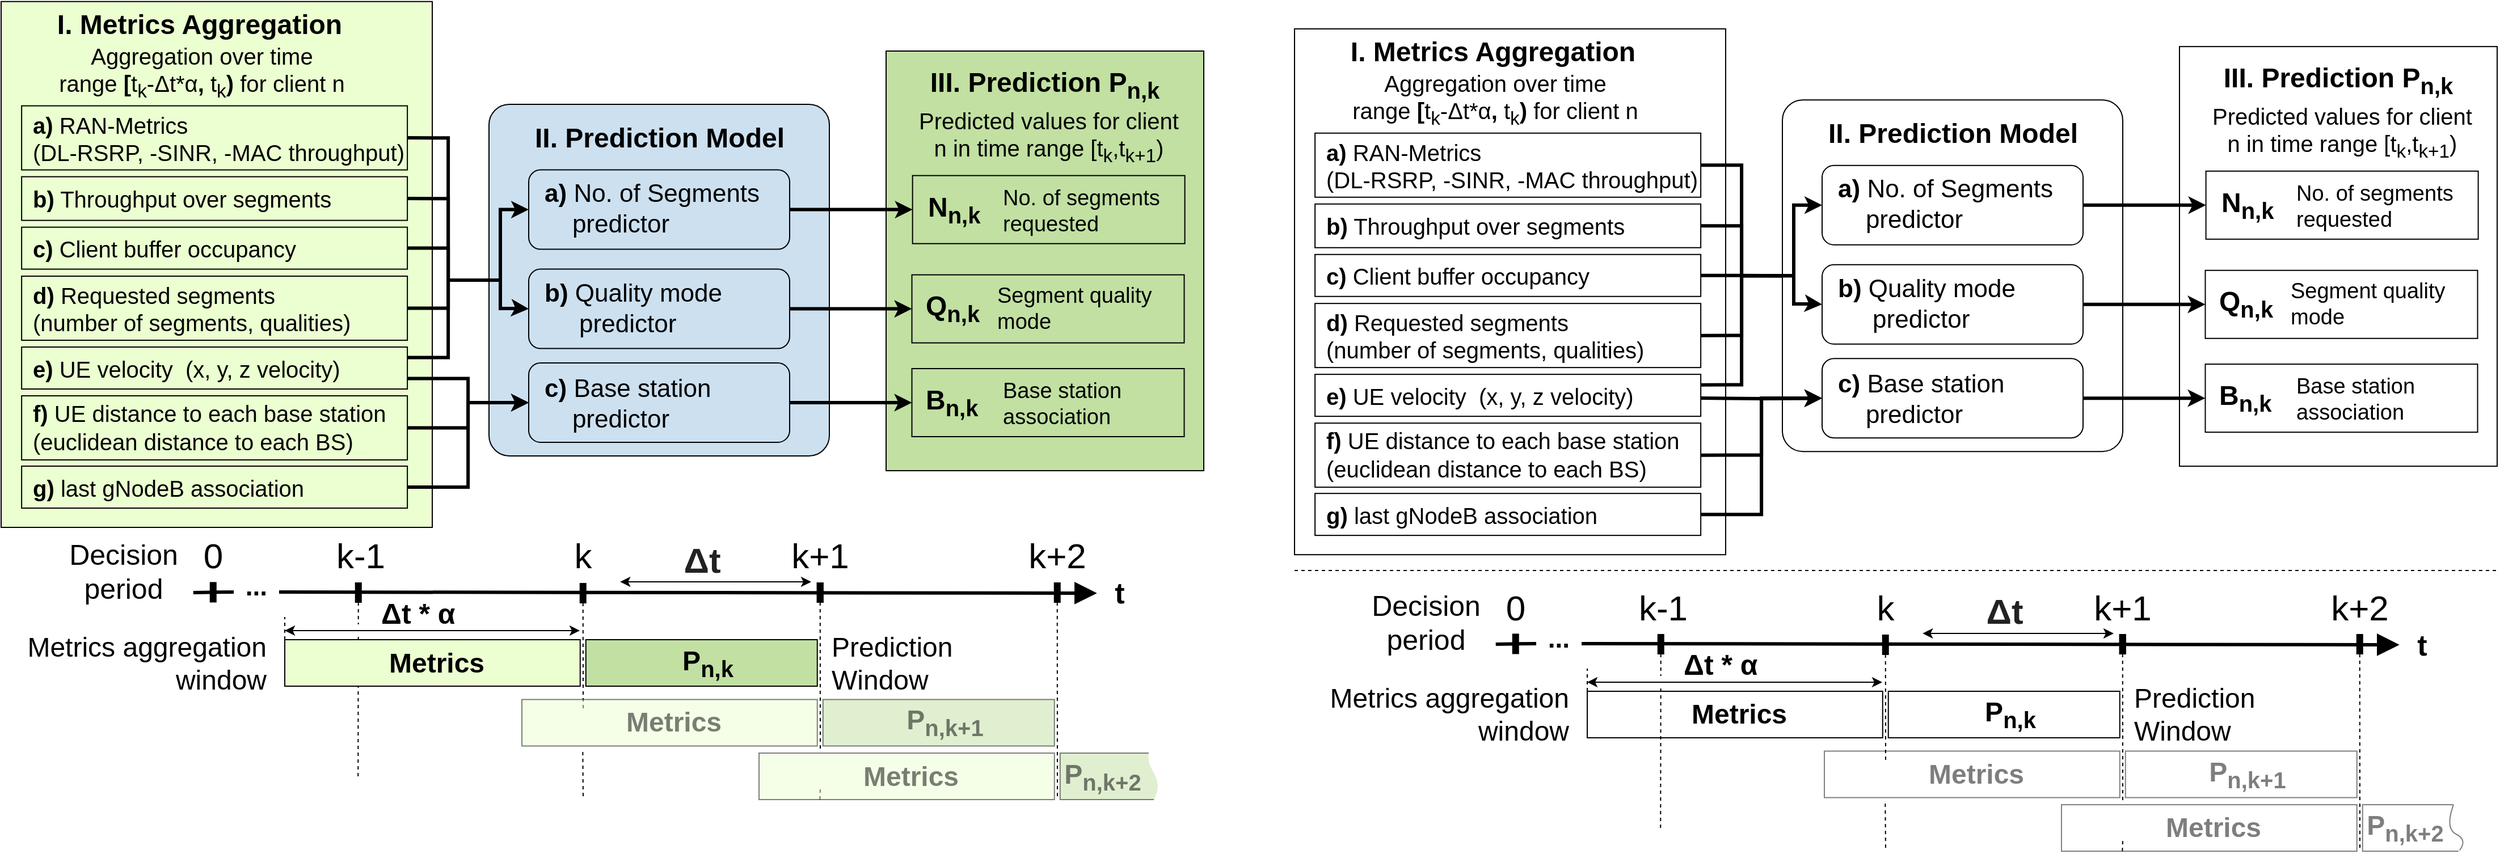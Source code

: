 <mxfile version="13.3.5" type="device"><diagram id="YGS5Wm5rqlFnB0SKMCOr" name="Page-1"><mxGraphModel dx="2418" dy="1334" grid="1" gridSize="10" guides="1" tooltips="1" connect="1" arrows="1" fold="1" page="1" pageScale="1" pageWidth="1169" pageHeight="827" math="0" shadow="0"><root><mxCell id="0"/><mxCell id="1" parent="0"/><mxCell id="2uyf5dTyXMOCLJde01Ve-223" value="" style="endArrow=classic;startArrow=classic;html=1;strokeColor=#000000;strokeWidth=1;fontSize=11;fontColor=#000000;" parent="1" edge="1"><mxGeometry width="50" height="50" relative="1" as="geometry"><mxPoint x="350" y="601" as="sourcePoint"/><mxPoint x="610" y="601" as="targetPoint"/></mxGeometry></mxCell><mxCell id="2uyf5dTyXMOCLJde01Ve-198" value="" style="endArrow=none;dashed=1;html=1;strokeWidth=1;fontSize=22;jumpStyle=gap;jumpSize=11;exitX=0.5;exitY=1;exitDx=0;exitDy=0;" parent="1" source="2uyf5dTyXMOCLJde01Ve-191" edge="1"><mxGeometry width="50" height="50" relative="1" as="geometry"><mxPoint x="414.45" y="587" as="sourcePoint"/><mxPoint x="414.62" y="732" as="targetPoint"/></mxGeometry></mxCell><mxCell id="2uyf5dTyXMOCLJde01Ve-216" value="Metrics aggregation window" style="text;html=1;strokeColor=none;align=right;verticalAlign=middle;whiteSpace=wrap;rounded=0;fontSize=24;fillColor=#ffffff;" parent="1" vertex="1"><mxGeometry x="113" y="612" width="223" height="35" as="geometry"/></mxCell><mxCell id="2uyf5dTyXMOCLJde01Ve-18" value="" style="rounded=1;whiteSpace=wrap;html=1;arcSize=6;fontColor=#828F99;fillColor=#CCE0F0;" parent="1" vertex="1"><mxGeometry x="530" y="137" width="300" height="310" as="geometry"/></mxCell><mxCell id="2uyf5dTyXMOCLJde01Ve-68" style="edgeStyle=orthogonalEdgeStyle;rounded=0;orthogonalLoop=1;jettySize=auto;html=1;exitX=0;exitY=0.5;exitDx=0;exitDy=0;entryX=0;entryY=0.5;entryDx=0;entryDy=0;strokeWidth=3;fontSize=18;fontColor=#000000;" parent="1" source="2uyf5dTyXMOCLJde01Ve-18" target="2uyf5dTyXMOCLJde01Ve-30" edge="1"><mxGeometry relative="1" as="geometry"><mxPoint x="530.0" y="285" as="sourcePoint"/><Array as="points"><mxPoint x="540" y="292"/><mxPoint x="540" y="317"/><mxPoint x="560" y="317"/></Array></mxGeometry></mxCell><mxCell id="2uyf5dTyXMOCLJde01Ve-1" value="" style="rounded=0;whiteSpace=wrap;html=1;fontSize=22;fillColor=#C1E0A2;" parent="1" vertex="1"><mxGeometry x="880" y="90" width="280" height="370" as="geometry"/></mxCell><mxCell id="2uyf5dTyXMOCLJde01Ve-2" value="&lt;font style=&quot;font-size: 24px&quot;&gt;&lt;b style=&quot;font-size: 24px&quot;&gt;&lt;font style=&quot;font-size: 24px&quot;&gt;III. Prediction P&lt;sub&gt;n,&lt;/sub&gt;&lt;/font&gt;&lt;font style=&quot;font-size: 24px&quot;&gt;&lt;span style=&quot;font-size: 24px&quot;&gt;&lt;sub&gt;k&lt;/sub&gt;&lt;/span&gt;&lt;/font&gt;&lt;/b&gt;&lt;/font&gt;" style="text;html=1;strokeColor=none;fillColor=none;align=center;verticalAlign=middle;whiteSpace=wrap;rounded=0;fontSize=24;" parent="1" vertex="1"><mxGeometry x="910" y="110" width="220" height="20" as="geometry"/></mxCell><mxCell id="2uyf5dTyXMOCLJde01Ve-4" value="" style="rounded=0;whiteSpace=wrap;html=1;fontSize=22;fillColor=#C1E0A2;" parent="1" vertex="1"><mxGeometry x="903.31" y="199.81" width="240" height="60" as="geometry"/></mxCell><mxCell id="2uyf5dTyXMOCLJde01Ve-5" value="" style="rounded=0;whiteSpace=wrap;html=1;fontSize=22;fillColor=#C1E0A2;" parent="1" vertex="1"><mxGeometry x="902.75" y="287.31" width="240" height="60" as="geometry"/></mxCell><mxCell id="2uyf5dTyXMOCLJde01Ve-8" value="&lt;font style=&quot;font-size: 24px&quot;&gt;&lt;span style=&quot;font-size: 24px&quot;&gt;&lt;b style=&quot;font-size: 24px&quot;&gt;N&lt;span style=&quot;font-size: 24px&quot;&gt;&lt;span style=&quot;font-size: 24px&quot;&gt;&lt;span style=&quot;font-size: 24px&quot;&gt;&lt;sub&gt;n,k&lt;/sub&gt;&lt;/span&gt;&lt;/span&gt;&lt;/span&gt;&lt;/b&gt;&lt;/span&gt;&lt;/font&gt;" style="text;html=1;strokeColor=none;fillColor=none;align=left;verticalAlign=middle;whiteSpace=wrap;rounded=0;fontSize=24;" parent="1" vertex="1"><mxGeometry x="915.06" y="218.06" width="39" height="23.5" as="geometry"/></mxCell><mxCell id="2uyf5dTyXMOCLJde01Ve-9" value="&lt;font style=&quot;font-size: 19px&quot;&gt;&lt;span style=&quot;font-size: 19px ; font-family: &amp;#34;helvetica&amp;#34; ; font-style: normal ; font-weight: 400 ; letter-spacing: normal ; text-align: left ; text-indent: 0px ; text-transform: none ; word-spacing: 0px ; display: inline ; float: none&quot;&gt;No. of segments requested&amp;nbsp;&lt;/span&gt;&lt;/font&gt;" style="text;whiteSpace=wrap;html=1;fontSize=19;labelBackgroundColor=none;verticalAlign=middle;" parent="1" vertex="1"><mxGeometry x="981.37" y="206.81" width="148.63" height="47.5" as="geometry"/></mxCell><mxCell id="2uyf5dTyXMOCLJde01Ve-10" value="&lt;font style=&quot;font-size: 19px;&quot;&gt;&lt;span style=&quot;font-size: 19px; font-family: helvetica; font-style: normal; font-weight: 400; letter-spacing: normal; text-align: left; text-indent: 0px; text-transform: none; word-spacing: 0px; display: inline; float: none;&quot;&gt;Segment quality mode&lt;/span&gt;&lt;/font&gt;" style="text;whiteSpace=wrap;html=1;fontSize=19;labelBackgroundColor=none;verticalAlign=middle;" parent="1" vertex="1"><mxGeometry x="975.5" y="292.31" width="157.5" height="50" as="geometry"/></mxCell><mxCell id="2uyf5dTyXMOCLJde01Ve-11" value="&lt;font style=&quot;font-size: 24px&quot;&gt;&lt;b style=&quot;font-size: 24px&quot;&gt;Q&lt;/b&gt;&lt;span style=&quot;font-size: 24px&quot;&gt;&lt;b style=&quot;font-size: 24px&quot;&gt;&lt;span style=&quot;font-size: 24px&quot;&gt;&lt;sub&gt;n,k&lt;/sub&gt;&lt;/span&gt;&lt;/b&gt;&lt;/span&gt;&lt;/font&gt;" style="text;html=1;strokeColor=none;fillColor=none;align=left;verticalAlign=middle;whiteSpace=wrap;rounded=0;fontSize=24;" parent="1" vertex="1"><mxGeometry x="912.5" y="306.31" width="43" height="22" as="geometry"/></mxCell><mxCell id="2uyf5dTyXMOCLJde01Ve-12" value="" style="rounded=0;whiteSpace=wrap;html=1;fontSize=22;fillColor=#C1E0A2;" parent="1" vertex="1"><mxGeometry x="902.75" y="370.0" width="240" height="60" as="geometry"/></mxCell><mxCell id="2uyf5dTyXMOCLJde01Ve-13" value="&lt;font style=&quot;font-size: 19px;&quot;&gt;&lt;span style=&quot;font-size: 19px; font-family: helvetica; font-style: normal; font-weight: 400; letter-spacing: normal; text-align: left; text-indent: 0px; text-transform: none; word-spacing: 0px; display: inline; float: none;&quot;&gt;Base station association&lt;/span&gt;&lt;/font&gt;" style="text;whiteSpace=wrap;html=1;fontSize=19;labelBackgroundColor=none;verticalAlign=middle;" parent="1" vertex="1"><mxGeometry x="981.37" y="376.0" width="142.5" height="49" as="geometry"/></mxCell><mxCell id="2uyf5dTyXMOCLJde01Ve-14" value="&lt;font style=&quot;font-size: 24px&quot;&gt;&lt;b style=&quot;font-size: 24px&quot;&gt;B&lt;/b&gt;&lt;span style=&quot;font-size: 24px&quot;&gt;&lt;b style=&quot;font-size: 24px&quot;&gt;&lt;span style=&quot;font-size: 24px&quot;&gt;&lt;sub&gt;n,k&lt;/sub&gt;&lt;/span&gt;&lt;/b&gt;&lt;/span&gt;&lt;/font&gt;" style="text;html=1;strokeColor=none;fillColor=none;align=left;verticalAlign=middle;whiteSpace=wrap;rounded=0;fontSize=24;" parent="1" vertex="1"><mxGeometry x="912.5" y="389" width="43" height="22" as="geometry"/></mxCell><mxCell id="2uyf5dTyXMOCLJde01Ve-16" value="" style="rounded=0;whiteSpace=wrap;html=1;fontSize=22;strokeColor=#000000;fillColor=#EBFFD1;" parent="1" vertex="1"><mxGeometry x="100" y="46.37" width="380" height="463.63" as="geometry"/></mxCell><mxCell id="2uyf5dTyXMOCLJde01Ve-24" value="&lt;font style=&quot;font-family: helvetica; font-size: 20px; font-style: normal; font-weight: 400; letter-spacing: normal; text-indent: 0px; text-transform: none; word-spacing: 0px;&quot;&gt;&lt;span style=&quot;font-size: 20px; font-family: helvetica; font-style: normal; font-weight: 400; letter-spacing: normal; text-indent: 0px; text-transform: none; word-spacing: 0px; display: inline; float: none;&quot;&gt;Predicted values for client n in time range&amp;nbsp;&lt;/span&gt;&lt;/font&gt;&lt;span style=&quot;font-size: 20px; font-style: normal; font-weight: 400; letter-spacing: normal; text-indent: 0px; text-transform: none; word-spacing: 0px; font-family: helvetica;&quot;&gt;[t&lt;/span&gt;&lt;span style=&quot;font-size: 20px; font-style: normal; font-weight: 400; letter-spacing: normal; text-indent: 0px; text-transform: none; word-spacing: 0px; font-family: helvetica;&quot;&gt;&lt;span style=&quot;font-size: 20px&quot;&gt;&lt;span style=&quot;font-size: 20px&quot;&gt;&lt;sub&gt;k&lt;/sub&gt;&lt;/span&gt;&lt;/span&gt;&lt;/span&gt;&lt;span style=&quot;font-size: 20px; font-style: normal; font-weight: 400; letter-spacing: normal; text-indent: 0px; text-transform: none; word-spacing: 0px; font-family: helvetica;&quot;&gt;,t&lt;/span&gt;&lt;span style=&quot;font-size: 20px; font-style: normal; font-weight: 400; letter-spacing: normal; text-indent: 0px; text-transform: none; word-spacing: 0px; font-family: helvetica;&quot;&gt;&lt;span style=&quot;font-size: 20px&quot;&gt;&lt;span style=&quot;font-size: 20px&quot;&gt;&lt;sub&gt;k+1&lt;/sub&gt;&lt;/span&gt;&lt;/span&gt;&lt;/span&gt;&lt;span style=&quot;font-size: 20px; font-style: normal; font-weight: 400; letter-spacing: normal; text-indent: 0px; text-transform: none; word-spacing: 0px; font-family: helvetica;&quot;&gt;)&lt;/span&gt;" style="text;whiteSpace=wrap;html=1;align=center;fontSize=20;" parent="1" vertex="1"><mxGeometry x="903.87" y="132.5" width="238.88" height="44" as="geometry"/></mxCell><mxCell id="2uyf5dTyXMOCLJde01Ve-57" style="edgeStyle=orthogonalEdgeStyle;rounded=0;orthogonalLoop=1;jettySize=auto;html=1;exitX=1;exitY=0.5;exitDx=0;exitDy=0;entryX=0;entryY=0.5;entryDx=0;entryDy=0;fontSize=18;fontColor=#000000;strokeWidth=3;" parent="1" source="2uyf5dTyXMOCLJde01Ve-27" target="2uyf5dTyXMOCLJde01Ve-4" edge="1"><mxGeometry relative="1" as="geometry"/></mxCell><mxCell id="2uyf5dTyXMOCLJde01Ve-27" value="" style="rounded=1;whiteSpace=wrap;html=1;fontSize=16;align=center;fillColor=#CCE0F0;" parent="1" vertex="1"><mxGeometry x="565.0" y="194.81" width="230" height="70" as="geometry"/></mxCell><mxCell id="2uyf5dTyXMOCLJde01Ve-28" value="&lt;b&gt;II. Prediction Model&lt;/b&gt;" style="text;html=1;strokeColor=none;fillColor=none;align=center;verticalAlign=middle;whiteSpace=wrap;rounded=0;fontSize=24;" parent="1" vertex="1"><mxGeometry x="567.5" y="156.5" width="225" height="20" as="geometry"/></mxCell><mxCell id="2uyf5dTyXMOCLJde01Ve-29" value="&lt;b style=&quot;font-size: 22px&quot;&gt;a) &lt;/b&gt;&lt;span style=&quot;font-size: 22px&quot;&gt;No. of Segments&amp;nbsp; &amp;nbsp; &amp;nbsp; predictor&lt;/span&gt;" style="text;html=1;strokeColor=none;fillColor=none;align=left;verticalAlign=middle;whiteSpace=wrap;rounded=0;fontSize=22;" parent="1" vertex="1"><mxGeometry x="576.88" y="219.31" width="206.25" height="20" as="geometry"/></mxCell><mxCell id="2uyf5dTyXMOCLJde01Ve-58" style="edgeStyle=orthogonalEdgeStyle;rounded=0;orthogonalLoop=1;jettySize=auto;html=1;exitX=1;exitY=0.5;exitDx=0;exitDy=0;entryX=0;entryY=0.5;entryDx=0;entryDy=0;strokeWidth=3;fontSize=18;fontColor=#000000;" parent="1" source="2uyf5dTyXMOCLJde01Ve-30" target="2uyf5dTyXMOCLJde01Ve-5" edge="1"><mxGeometry relative="1" as="geometry"/></mxCell><mxCell id="2uyf5dTyXMOCLJde01Ve-30" value="" style="rounded=1;whiteSpace=wrap;html=1;fontSize=16;align=center;fillColor=#CCE0F0;" parent="1" vertex="1"><mxGeometry x="565.0" y="282.31" width="230" height="70" as="geometry"/></mxCell><mxCell id="2uyf5dTyXMOCLJde01Ve-31" value="&lt;b style=&quot;font-size: 22px&quot;&gt;b) &lt;/b&gt;&lt;span style=&quot;font-size: 22px&quot;&gt;Quality mode&amp;nbsp; &amp;nbsp; &amp;nbsp; &amp;nbsp; &amp;nbsp;predictor&lt;/span&gt;" style="text;html=1;strokeColor=none;fillColor=none;align=left;verticalAlign=middle;whiteSpace=wrap;rounded=0;fontSize=22;" parent="1" vertex="1"><mxGeometry x="576.88" y="306" width="177.5" height="21" as="geometry"/></mxCell><mxCell id="2uyf5dTyXMOCLJde01Ve-182" style="edgeStyle=orthogonalEdgeStyle;rounded=0;orthogonalLoop=1;jettySize=auto;html=1;exitX=1;exitY=0.5;exitDx=0;exitDy=0;entryX=0;entryY=0.5;entryDx=0;entryDy=0;endArrow=classic;endFill=1;strokeWidth=3;fontSize=18;fontColor=#000000;" parent="1" source="2uyf5dTyXMOCLJde01Ve-32" target="2uyf5dTyXMOCLJde01Ve-12" edge="1"><mxGeometry relative="1" as="geometry"/></mxCell><mxCell id="2uyf5dTyXMOCLJde01Ve-32" value="" style="rounded=1;whiteSpace=wrap;html=1;fontSize=16;align=center;fillColor=#CCE0F0;" parent="1" vertex="1"><mxGeometry x="565.0" y="365" width="230" height="70" as="geometry"/></mxCell><mxCell id="2uyf5dTyXMOCLJde01Ve-33" value="&lt;b style=&quot;font-size: 22px&quot;&gt;c) &lt;/b&gt;&lt;span style=&quot;font-size: 22px&quot;&gt;Base station&amp;nbsp; &amp;nbsp; &amp;nbsp; &amp;nbsp; &amp;nbsp; &amp;nbsp; predictor&lt;/span&gt;" style="text;html=1;strokeColor=none;fillColor=none;align=left;verticalAlign=middle;whiteSpace=wrap;rounded=0;fontSize=22;" parent="1" vertex="1"><mxGeometry x="576.88" y="390" width="193.12" height="21" as="geometry"/></mxCell><mxCell id="2uyf5dTyXMOCLJde01Ve-37" value="&lt;b&gt;I. Metrics Aggregation&lt;/b&gt;" style="text;html=1;strokeColor=none;fillColor=none;align=center;verticalAlign=middle;whiteSpace=wrap;rounded=0;fontSize=24;" parent="1" vertex="1"><mxGeometry x="140" y="57.25" width="270" height="20" as="geometry"/></mxCell><mxCell id="2uyf5dTyXMOCLJde01Ve-38" value="&lt;font style=&quot;font-family: &amp;#34;helvetica&amp;#34; ; font-size: 20px ; font-style: normal ; font-weight: 400 ; letter-spacing: normal ; text-indent: 0px ; text-transform: none ; word-spacing: 0px&quot;&gt;&lt;span style=&quot;font-size: 20px ; font-family: &amp;#34;helvetica&amp;#34; ; font-style: normal ; font-weight: 400 ; letter-spacing: normal ; text-indent: 0px ; text-transform: none ; word-spacing: 0px ; display: inline ; float: none&quot;&gt;Aggregation over time range&amp;nbsp;&lt;/span&gt;&lt;/font&gt;&lt;span style=&quot;font-size: 20px ; font-style: normal ; letter-spacing: normal ; text-indent: 0px ; text-transform: none ; word-spacing: 0px ; font-family: &amp;#34;helvetica&amp;#34;&quot;&gt;&lt;b style=&quot;font-size: 20px&quot;&gt;[&lt;/b&gt;&lt;/span&gt;&lt;span style=&quot;font-family: &amp;#34;helvetica&amp;#34; ; font-size: 20px&quot;&gt;t&lt;/span&gt;&lt;span style=&quot;font-family: &amp;#34;helvetica&amp;#34; ; font-size: 20px&quot;&gt;&lt;span style=&quot;font-size: 20px&quot;&gt;&lt;sub&gt;k&lt;/sub&gt;&lt;/span&gt;-&lt;/span&gt;&lt;font style=&quot;text-align: left ; font-size: 20px&quot;&gt;&lt;span style=&quot;font-family: &amp;#34;arial&amp;#34; , sans-serif ; font-size: 20px&quot;&gt;Δt*&lt;/span&gt;&lt;/font&gt;&lt;span style=&quot;text-align: left ; font-family: &amp;#34;arial&amp;#34; , sans-serif ; font-size: 20px&quot;&gt;α&lt;/span&gt;&lt;span style=&quot;font-size: 20px ; font-style: normal ; letter-spacing: normal ; text-indent: 0px ; text-transform: none ; word-spacing: 0px ; font-family: &amp;#34;helvetica&amp;#34;&quot;&gt;&lt;b style=&quot;font-size: 20px&quot;&gt;,&lt;/b&gt;&lt;/span&gt;&lt;span style=&quot;font-size: 20px ; font-style: normal ; font-weight: 400 ; letter-spacing: normal ; text-indent: 0px ; text-transform: none ; word-spacing: 0px ; font-family: &amp;#34;helvetica&amp;#34;&quot;&gt; t&lt;/span&gt;&lt;span style=&quot;font-size: 20px ; font-style: normal ; font-weight: 400 ; letter-spacing: normal ; text-indent: 0px ; text-transform: none ; word-spacing: 0px ; font-family: &amp;#34;helvetica&amp;#34;&quot;&gt;&lt;span style=&quot;font-size: 20px&quot;&gt;&lt;span style=&quot;font-size: 20px&quot;&gt;&lt;sub&gt;k&lt;/sub&gt;&lt;/span&gt;&lt;/span&gt;&lt;/span&gt;&lt;span style=&quot;font-size: 20px ; font-style: normal ; letter-spacing: normal ; text-indent: 0px ; text-transform: none ; word-spacing: 0px ; font-family: &amp;#34;helvetica&amp;#34;&quot;&gt;&lt;b style=&quot;font-size: 20px&quot;&gt;) &lt;/b&gt;for client n&lt;/span&gt;" style="text;whiteSpace=wrap;html=1;align=center;fontSize=20;" parent="1" vertex="1"><mxGeometry x="136.03" y="75.5" width="281.94" height="57.5" as="geometry"/></mxCell><mxCell id="2uyf5dTyXMOCLJde01Ve-66" style="edgeStyle=orthogonalEdgeStyle;rounded=0;orthogonalLoop=1;jettySize=auto;html=1;exitX=1;exitY=0.5;exitDx=0;exitDy=0;entryX=0;entryY=0.5;entryDx=0;entryDy=0;strokeWidth=3;fontSize=18;fontColor=#000000;endArrow=none;endFill=0;" parent="1" source="2uyf5dTyXMOCLJde01Ve-41" target="2uyf5dTyXMOCLJde01Ve-18" edge="1"><mxGeometry relative="1" as="geometry"/></mxCell><mxCell id="2uyf5dTyXMOCLJde01Ve-41" value="" style="rounded=0;whiteSpace=wrap;html=1;fontSize=18;fontColor=#FFFFFF;align=center;gradientColor=none;fillColor=#EBFFD1;" parent="1" vertex="1"><mxGeometry x="118.06" y="138.31" width="340" height="56.5" as="geometry"/></mxCell><mxCell id="2uyf5dTyXMOCLJde01Ve-42" value="&lt;div style=&quot;font-size: 20px;&quot;&gt;&lt;span style=&quot;font-family: helvetica; font-size: 20px;&quot;&gt;&lt;b style=&quot;font-size: 20px;&quot;&gt;a)&lt;/b&gt; RAN-Metrics&amp;nbsp;&lt;/span&gt;&lt;/div&gt;&lt;font style=&quot;font-size: 20px;&quot;&gt;&lt;span style=&quot;font-size: 20px; font-family: helvetica; font-style: normal; font-weight: 400; letter-spacing: normal; text-indent: 0px; text-transform: none; word-spacing: 0px; display: inline; float: none;&quot;&gt;(DL-RSRP, -SINR, -MAC throughput)&lt;/span&gt;&lt;/font&gt;" style="text;whiteSpace=wrap;html=1;fontSize=20;labelBackgroundColor=none;verticalAlign=middle;align=left;" parent="1" vertex="1"><mxGeometry x="125.83" y="149.5" width="354.17" height="34.12" as="geometry"/></mxCell><mxCell id="2uyf5dTyXMOCLJde01Ve-65" style="edgeStyle=orthogonalEdgeStyle;rounded=0;orthogonalLoop=1;jettySize=auto;html=1;exitX=1;exitY=0.5;exitDx=0;exitDy=0;entryX=0;entryY=0.5;entryDx=0;entryDy=0;strokeWidth=3;fontSize=18;fontColor=#000000;endArrow=none;endFill=0;" parent="1" source="2uyf5dTyXMOCLJde01Ve-43" target="2uyf5dTyXMOCLJde01Ve-18" edge="1"><mxGeometry relative="1" as="geometry"/></mxCell><mxCell id="2uyf5dTyXMOCLJde01Ve-43" value="" style="rounded=0;whiteSpace=wrap;html=1;fontSize=18;fontColor=#FFFFFF;align=center;gradientColor=none;fillColor=#EBFFD1;" parent="1" vertex="1"><mxGeometry x="118.06" y="200.81" width="340" height="38.5" as="geometry"/></mxCell><mxCell id="2uyf5dTyXMOCLJde01Ve-44" value="&lt;font style=&quot;font-size: 20px&quot;&gt;&lt;span style=&quot;font-size: 20px ; font-family: &amp;#34;helvetica&amp;#34; ; font-style: normal ; letter-spacing: normal ; text-indent: 0px ; text-transform: none ; word-spacing: 0px ; display: inline ; float: none&quot;&gt;&lt;b style=&quot;font-size: 20px&quot;&gt;b)&lt;/b&gt;&lt;/span&gt;&lt;span style=&quot;font-size: 20px ; font-family: &amp;#34;helvetica&amp;#34; ; font-style: normal ; font-weight: 400 ; letter-spacing: normal ; text-indent: 0px ; text-transform: none ; word-spacing: 0px ; display: inline ; float: none&quot;&gt; Throughput over segments&amp;nbsp;&lt;br style=&quot;font-size: 20px&quot;&gt;&lt;/span&gt;&lt;/font&gt;" style="text;whiteSpace=wrap;html=1;fontSize=20;labelBackgroundColor=none;verticalAlign=middle;align=left;" parent="1" vertex="1"><mxGeometry x="125.83" y="206.81" width="324.17" height="26.5" as="geometry"/></mxCell><mxCell id="2uyf5dTyXMOCLJde01Ve-63" style="edgeStyle=orthogonalEdgeStyle;rounded=0;orthogonalLoop=1;jettySize=auto;html=1;exitX=1;exitY=0.5;exitDx=0;exitDy=0;strokeWidth=3;fontSize=18;fontColor=#000000;endArrow=none;endFill=0;" parent="1" source="2uyf5dTyXMOCLJde01Ve-45" target="2uyf5dTyXMOCLJde01Ve-18" edge="1"><mxGeometry relative="1" as="geometry"/></mxCell><mxCell id="2uyf5dTyXMOCLJde01Ve-45" value="" style="rounded=0;whiteSpace=wrap;html=1;fontSize=18;fontColor=#FFFFFF;align=center;gradientColor=none;fillColor=#EBFFD1;" parent="1" vertex="1"><mxGeometry x="118.06" y="245.31" width="340" height="37" as="geometry"/></mxCell><mxCell id="2uyf5dTyXMOCLJde01Ve-46" value="&lt;font style=&quot;font-size: 20px;&quot;&gt;&lt;span style=&quot;font-size: 20px; font-family: helvetica; font-style: normal; letter-spacing: normal; text-indent: 0px; text-transform: none; word-spacing: 0px; display: inline; float: none;&quot;&gt;&lt;b style=&quot;font-size: 20px;&quot;&gt;c)&lt;/b&gt;&lt;/span&gt;&lt;span style=&quot;font-size: 20px; font-family: helvetica; font-style: normal; font-weight: 400; letter-spacing: normal; text-indent: 0px; text-transform: none; word-spacing: 0px; display: inline; float: none;&quot;&gt; Client buffer occupancy&amp;nbsp;&lt;br style=&quot;font-size: 20px;&quot;&gt;&lt;/span&gt;&lt;/font&gt;" style="text;whiteSpace=wrap;html=1;fontSize=20;labelBackgroundColor=none;verticalAlign=middle;align=left;" parent="1" vertex="1"><mxGeometry x="125.83" y="253.56" width="286.94" height="20.5" as="geometry"/></mxCell><mxCell id="2uyf5dTyXMOCLJde01Ve-62" style="edgeStyle=orthogonalEdgeStyle;rounded=0;orthogonalLoop=1;jettySize=auto;html=1;exitX=1;exitY=0.5;exitDx=0;exitDy=0;strokeWidth=3;fontSize=18;fontColor=#000000;endArrow=none;endFill=0;" parent="1" source="2uyf5dTyXMOCLJde01Ve-47" target="2uyf5dTyXMOCLJde01Ve-18" edge="1"><mxGeometry relative="1" as="geometry"/></mxCell><mxCell id="2uyf5dTyXMOCLJde01Ve-47" value="" style="rounded=0;whiteSpace=wrap;html=1;fontSize=18;fontColor=#FFFFFF;align=center;gradientColor=none;fillColor=#EBFFD1;" parent="1" vertex="1"><mxGeometry x="118.06" y="288.5" width="340" height="56.5" as="geometry"/></mxCell><mxCell id="2uyf5dTyXMOCLJde01Ve-48" value="&lt;font style=&quot;font-size: 20px&quot;&gt;&lt;span style=&quot;font-size: 20px ; font-family: &amp;#34;helvetica&amp;#34; ; font-style: normal ; letter-spacing: normal ; text-indent: 0px ; text-transform: none ; word-spacing: 0px ; display: inline ; float: none&quot;&gt;&lt;b style=&quot;font-size: 20px&quot;&gt;d)&lt;/b&gt;&lt;/span&gt;&lt;span style=&quot;font-size: 20px ; font-family: &amp;#34;helvetica&amp;#34; ; font-style: normal ; font-weight: 400 ; letter-spacing: normal ; text-indent: 0px ; text-transform: none ; word-spacing: 0px ; display: inline ; float: none&quot;&gt; Requested segments&amp;nbsp;&lt;br style=&quot;font-size: 20px&quot;&gt;(number of segments, qualities)&lt;br style=&quot;font-size: 20px&quot;&gt;&lt;/span&gt;&lt;/font&gt;" style="text;whiteSpace=wrap;html=1;fontSize=20;labelBackgroundColor=none;verticalAlign=middle;align=left;" parent="1" vertex="1"><mxGeometry x="125.83" y="306.5" width="308.47" height="20.5" as="geometry"/></mxCell><mxCell id="2uyf5dTyXMOCLJde01Ve-59" style="edgeStyle=orthogonalEdgeStyle;rounded=0;orthogonalLoop=1;jettySize=auto;html=1;exitX=1;exitY=0.75;exitDx=0;exitDy=0;strokeWidth=3;fontSize=18;fontColor=#000000;" parent="1" source="2uyf5dTyXMOCLJde01Ve-49" target="2uyf5dTyXMOCLJde01Ve-32" edge="1"><mxGeometry relative="1" as="geometry"/></mxCell><mxCell id="2uyf5dTyXMOCLJde01Ve-69" style="edgeStyle=orthogonalEdgeStyle;rounded=0;orthogonalLoop=1;jettySize=auto;html=1;exitX=1;exitY=0.25;exitDx=0;exitDy=0;entryX=0;entryY=0.5;entryDx=0;entryDy=0;strokeWidth=3;fontSize=18;fontColor=#000000;endArrow=none;endFill=0;" parent="1" source="2uyf5dTyXMOCLJde01Ve-49" target="2uyf5dTyXMOCLJde01Ve-18" edge="1"><mxGeometry relative="1" as="geometry"/></mxCell><mxCell id="2uyf5dTyXMOCLJde01Ve-49" value="" style="rounded=0;whiteSpace=wrap;html=1;fontSize=18;fontColor=#FFFFFF;align=center;gradientColor=none;fillColor=#EBFFD1;" parent="1" vertex="1"><mxGeometry x="118.06" y="351.0" width="340" height="37" as="geometry"/></mxCell><mxCell id="2uyf5dTyXMOCLJde01Ve-50" value="&lt;font style=&quot;font-size: 20px;&quot;&gt;&lt;span style=&quot;font-size: 20px; font-family: helvetica; font-style: normal; letter-spacing: normal; text-indent: 0px; text-transform: none; word-spacing: 0px; display: inline; float: none;&quot;&gt;&lt;b style=&quot;font-size: 20px;&quot;&gt;e)&lt;/b&gt;&lt;/span&gt;&lt;span style=&quot;font-size: 20px; font-family: helvetica; font-style: normal; font-weight: 400; letter-spacing: normal; text-indent: 0px; text-transform: none; word-spacing: 0px; display: inline; float: none;&quot;&gt; UE velocity&amp;nbsp; (x, y, z velocity)&lt;br style=&quot;font-size: 20px;&quot;&gt;&lt;/span&gt;&lt;/font&gt;" style="text;whiteSpace=wrap;html=1;fontSize=20;labelBackgroundColor=none;verticalAlign=middle;align=left;" parent="1" vertex="1"><mxGeometry x="125.83" y="359.25" width="278.47" height="20.5" as="geometry"/></mxCell><mxCell id="2uyf5dTyXMOCLJde01Ve-60" style="edgeStyle=orthogonalEdgeStyle;rounded=0;orthogonalLoop=1;jettySize=auto;html=1;exitX=1;exitY=0.5;exitDx=0;exitDy=0;strokeWidth=3;fontSize=18;fontColor=#000000;entryX=0;entryY=0.5;entryDx=0;entryDy=0;" parent="1" source="2uyf5dTyXMOCLJde01Ve-51" target="2uyf5dTyXMOCLJde01Ve-32" edge="1"><mxGeometry relative="1" as="geometry"><mxPoint x="560" y="422" as="targetPoint"/></mxGeometry></mxCell><mxCell id="2uyf5dTyXMOCLJde01Ve-51" value="" style="rounded=0;whiteSpace=wrap;html=1;fontSize=20;fontColor=#FFFFFF;align=center;gradientColor=none;fillColor=#EBFFD1;" parent="1" vertex="1"><mxGeometry x="118.06" y="394.0" width="340" height="56.5" as="geometry"/></mxCell><mxCell id="2uyf5dTyXMOCLJde01Ve-52" value="&lt;font style=&quot;font-size: 20px&quot;&gt;&lt;span style=&quot;font-family: &amp;#34;helvetica&amp;#34; ; font-style: normal ; letter-spacing: normal ; text-indent: 0px ; text-transform: none ; word-spacing: 0px ; display: inline ; float: none&quot;&gt;&lt;b&gt;f)&lt;/b&gt;&lt;/span&gt;&lt;span style=&quot;font-family: &amp;#34;helvetica&amp;#34; ; font-style: normal ; font-weight: 400 ; letter-spacing: normal ; text-indent: 0px ; text-transform: none ; word-spacing: 0px ; display: inline ; float: none&quot;&gt; UE distance to each base station&amp;nbsp; &lt;br&gt;(euclidean distance to each BS)&lt;br style=&quot;font-size: 18px&quot;&gt;&lt;/span&gt;&lt;/font&gt;" style="text;whiteSpace=wrap;html=1;fontSize=18;labelBackgroundColor=none;verticalAlign=middle;align=left;" parent="1" vertex="1"><mxGeometry x="125.83" y="412" width="334.17" height="20.5" as="geometry"/></mxCell><mxCell id="2uyf5dTyXMOCLJde01Ve-61" style="edgeStyle=orthogonalEdgeStyle;rounded=0;orthogonalLoop=1;jettySize=auto;html=1;exitX=1;exitY=0.5;exitDx=0;exitDy=0;entryX=0;entryY=0.5;entryDx=0;entryDy=0;strokeWidth=3;fontSize=18;fontColor=#000000;" parent="1" source="2uyf5dTyXMOCLJde01Ve-53" target="2uyf5dTyXMOCLJde01Ve-32" edge="1"><mxGeometry relative="1" as="geometry"/></mxCell><mxCell id="2uyf5dTyXMOCLJde01Ve-53" value="" style="rounded=0;whiteSpace=wrap;html=1;fontSize=18;fontColor=#FFFFFF;align=center;gradientColor=none;fillColor=#EBFFD1;" parent="1" vertex="1"><mxGeometry x="118.06" y="456.0" width="340" height="37" as="geometry"/></mxCell><mxCell id="2uyf5dTyXMOCLJde01Ve-54" value="&lt;font style=&quot;font-size: 20px;&quot;&gt;&lt;span style=&quot;font-size: 20px; font-family: helvetica; font-style: normal; letter-spacing: normal; text-indent: 0px; text-transform: none; word-spacing: 0px; display: inline; float: none;&quot;&gt;&lt;b style=&quot;font-size: 20px;&quot;&gt;g)&lt;/b&gt;&lt;/span&gt;&lt;span style=&quot;font-size: 20px; font-family: helvetica; font-style: normal; font-weight: 400; letter-spacing: normal; text-indent: 0px; text-transform: none; word-spacing: 0px; display: inline; float: none;&quot;&gt; last gNodeB association&lt;br style=&quot;font-size: 20px;&quot;&gt;&lt;/span&gt;&lt;/font&gt;" style="text;whiteSpace=wrap;html=1;fontSize=20;labelBackgroundColor=none;verticalAlign=middle;align=left;" parent="1" vertex="1"><mxGeometry x="125.83" y="464.25" width="284.17" height="20.5" as="geometry"/></mxCell><mxCell id="2uyf5dTyXMOCLJde01Ve-67" style="edgeStyle=orthogonalEdgeStyle;rounded=0;orthogonalLoop=1;jettySize=auto;html=1;exitX=0;exitY=0.5;exitDx=0;exitDy=0;entryX=0;entryY=0.5;entryDx=0;entryDy=0;strokeWidth=3;fontSize=18;fontColor=#000000;" parent="1" source="2uyf5dTyXMOCLJde01Ve-18" target="2uyf5dTyXMOCLJde01Ve-27" edge="1"><mxGeometry relative="1" as="geometry"><mxPoint x="530.0" y="285" as="sourcePoint"/><Array as="points"><mxPoint x="540" y="292"/><mxPoint x="540" y="230"/></Array></mxGeometry></mxCell><mxCell id="2uyf5dTyXMOCLJde01Ve-185" value="" style="endArrow=block;html=1;endFill=1;startSize=6;endSize=12;strokeWidth=3;entryX=0;entryY=0.5;entryDx=0;entryDy=0;exitX=1;exitY=0.75;exitDx=0;exitDy=0;" parent="1" source="2uyf5dTyXMOCLJde01Ve-187" target="2uyf5dTyXMOCLJde01Ve-186" edge="1"><mxGeometry width="50" height="50" relative="1" as="geometry"><mxPoint x="408.37" y="568" as="sourcePoint"/><mxPoint x="998.37" y="568" as="targetPoint"/></mxGeometry></mxCell><mxCell id="2uyf5dTyXMOCLJde01Ve-186" value="&lt;font style=&quot;font-size: 26px;&quot;&gt;&lt;b style=&quot;font-size: 26px;&quot;&gt;t&lt;/b&gt;&lt;/font&gt;" style="text;html=1;strokeColor=none;fillColor=none;align=center;verticalAlign=middle;whiteSpace=wrap;rounded=0;fontSize=26;" parent="1" vertex="1"><mxGeometry x="1065.87" y="558" width="40" height="20" as="geometry"/></mxCell><mxCell id="2uyf5dTyXMOCLJde01Ve-187" value="&lt;b&gt;&lt;font style=&quot;font-size: 23px&quot;&gt;...&lt;/font&gt;&lt;/b&gt;" style="text;html=1;strokeColor=none;align=center;verticalAlign=middle;whiteSpace=wrap;rounded=0;fillColor=#ffffff;" parent="1" vertex="1"><mxGeometry x="305" y="552" width="40" height="20" as="geometry"/></mxCell><mxCell id="2uyf5dTyXMOCLJde01Ve-188" value="" style="endArrow=none;html=1;strokeWidth=3;entryX=0;entryY=0.75;entryDx=0;entryDy=0;" parent="1" source="2uyf5dTyXMOCLJde01Ve-189" target="2uyf5dTyXMOCLJde01Ve-187" edge="1"><mxGeometry width="50" height="50" relative="1" as="geometry"><mxPoint x="269.37" y="567.5" as="sourcePoint"/><mxPoint x="309.37" y="567.5" as="targetPoint"/></mxGeometry></mxCell><mxCell id="2uyf5dTyXMOCLJde01Ve-189" value="" style="rounded=0;whiteSpace=wrap;html=1;fillColor=#000000;" parent="1" vertex="1"><mxGeometry x="284.37" y="558.7" width="5" height="17" as="geometry"/></mxCell><mxCell id="2uyf5dTyXMOCLJde01Ve-190" value="" style="endArrow=none;html=1;strokeWidth=3;" parent="1" target="2uyf5dTyXMOCLJde01Ve-189" edge="1"><mxGeometry width="50" height="50" relative="1" as="geometry"><mxPoint x="269.37" y="567.5" as="sourcePoint"/><mxPoint x="309.37" y="567.5" as="targetPoint"/></mxGeometry></mxCell><mxCell id="2uyf5dTyXMOCLJde01Ve-191" value="" style="rounded=0;whiteSpace=wrap;html=1;fillColor=#000000;" parent="1" vertex="1"><mxGeometry x="412.37" y="559" width="5" height="17" as="geometry"/></mxCell><mxCell id="2uyf5dTyXMOCLJde01Ve-192" value="&lt;font style=&quot;font-size: 31px;&quot;&gt;0&lt;/font&gt;" style="text;html=1;strokeColor=none;fillColor=none;align=center;verticalAlign=middle;whiteSpace=wrap;rounded=0;fontSize=31;" parent="1" vertex="1"><mxGeometry x="276.87" y="525" width="20" height="20" as="geometry"/></mxCell><mxCell id="2uyf5dTyXMOCLJde01Ve-193" value="k+2" style="text;html=1;strokeColor=none;fillColor=none;align=center;verticalAlign=middle;whiteSpace=wrap;rounded=0;fontSize=31;" parent="1" vertex="1"><mxGeometry x="1010.87" y="525" width="40" height="20" as="geometry"/></mxCell><mxCell id="2uyf5dTyXMOCLJde01Ve-194" value="k+1" style="text;html=1;strokeColor=none;fillColor=none;align=center;verticalAlign=middle;whiteSpace=wrap;rounded=0;fontSize=31;" parent="1" vertex="1"><mxGeometry x="801.87" y="525" width="40" height="20" as="geometry"/></mxCell><mxCell id="2uyf5dTyXMOCLJde01Ve-195" value="k" style="text;html=1;strokeColor=none;fillColor=none;align=center;verticalAlign=middle;whiteSpace=wrap;rounded=0;fontSize=31;" parent="1" vertex="1"><mxGeometry x="592.87" y="525" width="40" height="20" as="geometry"/></mxCell><mxCell id="2uyf5dTyXMOCLJde01Ve-196" value="k-1" style="text;html=1;strokeColor=none;fillColor=none;align=center;verticalAlign=middle;whiteSpace=wrap;rounded=0;fontSize=31;" parent="1" vertex="1"><mxGeometry x="387" y="525" width="60" height="20" as="geometry"/></mxCell><mxCell id="2uyf5dTyXMOCLJde01Ve-199" value="" style="endArrow=none;dashed=1;html=1;strokeWidth=1;fontSize=22;exitX=0.5;exitY=1;exitDx=0;exitDy=0;" parent="1" source="2uyf5dTyXMOCLJde01Ve-204" edge="1"><mxGeometry width="50" height="50" relative="1" as="geometry"><mxPoint x="612.53" y="587" as="sourcePoint"/><mxPoint x="613" y="670" as="targetPoint"/></mxGeometry></mxCell><mxCell id="2uyf5dTyXMOCLJde01Ve-200" value="" style="endArrow=none;dashed=1;html=1;strokeWidth=1;fontSize=22;exitX=0.5;exitY=1;exitDx=0;exitDy=0;" parent="1" source="2uyf5dTyXMOCLJde01Ve-206" edge="1"><mxGeometry width="50" height="50" relative="1" as="geometry"><mxPoint x="821.53" y="587" as="sourcePoint"/><mxPoint x="822" y="706" as="targetPoint"/></mxGeometry></mxCell><mxCell id="2uyf5dTyXMOCLJde01Ve-201" value="" style="endArrow=none;dashed=1;html=1;strokeWidth=1;fontSize=22;exitX=0.5;exitY=1;exitDx=0;exitDy=0;" parent="1" source="2uyf5dTyXMOCLJde01Ve-207" edge="1"><mxGeometry width="50" height="50" relative="1" as="geometry"><mxPoint x="1030.53" y="586" as="sourcePoint"/><mxPoint x="1031" y="750" as="targetPoint"/></mxGeometry></mxCell><mxCell id="2uyf5dTyXMOCLJde01Ve-202" value="&lt;font style=&quot;font-size: 25px&quot;&gt;Decision period&lt;/font&gt;" style="text;html=1;strokeColor=none;fillColor=none;align=center;verticalAlign=middle;whiteSpace=wrap;rounded=0;fontSize=25;" parent="1" vertex="1"><mxGeometry x="143" y="523.5" width="130" height="48.5" as="geometry"/></mxCell><mxCell id="2uyf5dTyXMOCLJde01Ve-203" value="" style="endArrow=classic;startArrow=classic;html=1;strokeColor=#000000;strokeWidth=1;fontSize=11;fontColor=#000000;" parent="1" edge="1"><mxGeometry width="50" height="50" relative="1" as="geometry"><mxPoint x="645.62" y="558" as="sourcePoint"/><mxPoint x="814" y="558" as="targetPoint"/></mxGeometry></mxCell><mxCell id="2uyf5dTyXMOCLJde01Ve-204" value="" style="rounded=0;whiteSpace=wrap;html=1;fillColor=#000000;" parent="1" vertex="1"><mxGeometry x="610.37" y="559.5" width="5" height="17" as="geometry"/></mxCell><mxCell id="2uyf5dTyXMOCLJde01Ve-205" value="" style="rounded=0;whiteSpace=wrap;html=1;fillColor=#000000;" parent="1" vertex="1"><mxGeometry x="819.37" y="559" width="5" height="17" as="geometry"/></mxCell><mxCell id="2uyf5dTyXMOCLJde01Ve-206" value="" style="rounded=0;whiteSpace=wrap;html=1;fillColor=#000000;" parent="1" vertex="1"><mxGeometry x="819.37" y="559" width="5" height="17" as="geometry"/></mxCell><mxCell id="2uyf5dTyXMOCLJde01Ve-207" value="" style="rounded=0;whiteSpace=wrap;html=1;fillColor=#000000;" parent="1" vertex="1"><mxGeometry x="1028.37" y="559" width="5" height="17" as="geometry"/></mxCell><mxCell id="2uyf5dTyXMOCLJde01Ve-208" value="&lt;font style=&quot;font-size: 31px;&quot;&gt;&lt;b style=&quot;color: rgb(34, 34, 34); font-family: arial, sans-serif; background-color: rgb(255, 255, 255); font-size: 31px;&quot;&gt;Δt&lt;/b&gt;&lt;/font&gt;" style="text;html=1;strokeColor=none;align=center;verticalAlign=middle;whiteSpace=wrap;rounded=0;fontSize=31;fontColor=#000000;fillColor=#ffffff;" parent="1" vertex="1"><mxGeometry x="703" y="527" width="30.25" height="23" as="geometry"/></mxCell><mxCell id="2uyf5dTyXMOCLJde01Ve-213" value="" style="rounded=0;whiteSpace=wrap;html=1;fontSize=22;strokeColor=#000000;fillColor=#C1E0A2;" parent="1" vertex="1"><mxGeometry x="615.37" y="609" width="204" height="41" as="geometry"/></mxCell><mxCell id="2uyf5dTyXMOCLJde01Ve-214" value="Prediction Window" style="text;html=1;strokeColor=none;align=left;verticalAlign=middle;whiteSpace=wrap;rounded=0;fontSize=24;fillColor=#ffffff;labelBackgroundColor=#ffffff;" parent="1" vertex="1"><mxGeometry x="829.75" y="617.5" width="168.75" height="24" as="geometry"/></mxCell><mxCell id="2uyf5dTyXMOCLJde01Ve-224" value="&lt;font style=&quot;font-size: 25px;&quot;&gt;&lt;b style=&quot;font-family: arial, sans-serif; font-size: 25px;&quot;&gt;Δt *&amp;nbsp;&lt;/b&gt;&lt;/font&gt;&lt;b style=&quot;font-family: arial, sans-serif; font-size: 25px;&quot;&gt;α&lt;/b&gt;" style="text;html=1;strokeColor=none;align=left;verticalAlign=middle;whiteSpace=wrap;rounded=0;fontSize=25;fontColor=#000000;labelBackgroundColor=none;fillColor=#ffffff;" parent="1" vertex="1"><mxGeometry x="432.77" y="572" width="78.62" height="25" as="geometry"/></mxCell><mxCell id="2uyf5dTyXMOCLJde01Ve-212" value="" style="rounded=0;whiteSpace=wrap;html=1;fontSize=22;strokeColor=#000000;fillColor=#EBFFD1;" parent="1" vertex="1"><mxGeometry x="350" y="609" width="260.37" height="41" as="geometry"/></mxCell><mxCell id="2uyf5dTyXMOCLJde01Ve-238" value="&lt;span style=&quot;font-size: 24px;&quot;&gt;Metrics&lt;/span&gt;" style="text;html=1;strokeColor=none;fillColor=none;align=center;verticalAlign=middle;whiteSpace=wrap;rounded=0;fontStyle=1;fontSize=24;" parent="1" vertex="1"><mxGeometry x="464.3" y="619.5" width="40" height="20" as="geometry"/></mxCell><mxCell id="2uyf5dTyXMOCLJde01Ve-241" value="&lt;font style=&quot;font-size: 24px&quot;&gt;&lt;b style=&quot;font-size: 24px&quot;&gt;P&lt;sub&gt;n,k&lt;/sub&gt;&lt;/b&gt;&lt;/font&gt;" style="text;html=1;strokeColor=none;fillColor=none;align=center;verticalAlign=middle;whiteSpace=wrap;rounded=0;fontSize=24;opacity=50;" parent="1" vertex="1"><mxGeometry x="703" y="619.5" width="40" height="20" as="geometry"/></mxCell><mxCell id="2uyf5dTyXMOCLJde01Ve-237" value="" style="shape=document;whiteSpace=wrap;html=1;boundedLbl=1;fillColor=#ffffff;fontSize=20;rotation=90;strokeColor=none;" parent="1" vertex="1"><mxGeometry x="1060" y="702.75" width="41" height="32" as="geometry"/></mxCell><mxCell id="2uyf5dTyXMOCLJde01Ve-245" value="" style="endArrow=none;dashed=1;html=1;strokeWidth=1;fontSize=22;fontColor=#000000;" parent="1" edge="1"><mxGeometry width="50" height="50" relative="1" as="geometry"><mxPoint x="350" y="609" as="sourcePoint"/><mxPoint x="350" y="589" as="targetPoint"/></mxGeometry></mxCell><mxCell id="2uyf5dTyXMOCLJde01Ve-246" value="" style="endArrow=none;dashed=1;html=1;strokeWidth=1;fontSize=22;exitX=0.5;exitY=1;exitDx=0;exitDy=0;" parent="1" edge="1"><mxGeometry width="50" height="50" relative="1" as="geometry"><mxPoint x="612.67" y="708" as="sourcePoint"/><mxPoint x="613" y="750" as="targetPoint"/></mxGeometry></mxCell><mxCell id="2uyf5dTyXMOCLJde01Ve-247" value="" style="endArrow=none;dashed=1;html=1;strokeWidth=1;fontSize=22;exitX=0.5;exitY=1;exitDx=0;exitDy=0;" parent="1" edge="1"><mxGeometry width="50" height="50" relative="1" as="geometry"><mxPoint x="821.66" y="750" as="sourcePoint"/><mxPoint x="822" y="740" as="targetPoint"/></mxGeometry></mxCell><mxCell id="2uyf5dTyXMOCLJde01Ve-256" style="edgeStyle=orthogonalEdgeStyle;rounded=0;jumpStyle=gap;jumpSize=11;orthogonalLoop=1;jettySize=auto;html=1;exitX=0.5;exitY=1;exitDx=0;exitDy=0;endArrow=classic;endFill=1;strokeWidth=1;fontSize=24;fontColor=#000000;" parent="1" source="2uyf5dTyXMOCLJde01Ve-202" target="2uyf5dTyXMOCLJde01Ve-202" edge="1"><mxGeometry relative="1" as="geometry"/></mxCell><mxCell id="2uyf5dTyXMOCLJde01Ve-257" value="" style="rounded=0;whiteSpace=wrap;html=1;fontSize=22;strokeColor=#000000;textOpacity=50;fillColor=#C1E0A2;opacity=50;" parent="1" vertex="1"><mxGeometry x="824.37" y="661.75" width="204" height="41" as="geometry"/></mxCell><mxCell id="2uyf5dTyXMOCLJde01Ve-258" value="" style="rounded=0;whiteSpace=wrap;html=1;fontSize=22;strokeColor=#000000;textOpacity=50;fillColor=#EBFFD1;opacity=50;" parent="1" vertex="1"><mxGeometry x="559" y="661.75" width="260.37" height="41" as="geometry"/></mxCell><mxCell id="2uyf5dTyXMOCLJde01Ve-259" value="&lt;span style=&quot;font-size: 24px;&quot;&gt;Metrics&lt;/span&gt;" style="text;html=1;strokeColor=none;fillColor=none;align=center;verticalAlign=middle;whiteSpace=wrap;rounded=0;fontStyle=1;fontSize=24;textOpacity=50;" parent="1" vertex="1"><mxGeometry x="673.3" y="672.25" width="40" height="20" as="geometry"/></mxCell><mxCell id="2uyf5dTyXMOCLJde01Ve-260" value="&lt;font style=&quot;font-size: 24px&quot;&gt;&lt;b style=&quot;font-size: 24px&quot;&gt;P&lt;sub&gt;n,k+1&lt;/sub&gt;&lt;/b&gt;&lt;/font&gt;" style="text;html=1;strokeColor=none;fillColor=none;align=center;verticalAlign=middle;whiteSpace=wrap;rounded=0;fontSize=24;opacity=50;textOpacity=50;" parent="1" vertex="1"><mxGeometry x="912" y="672.25" width="40" height="20" as="geometry"/></mxCell><mxCell id="2uyf5dTyXMOCLJde01Ve-261" value="" style="rounded=0;whiteSpace=wrap;html=1;fontSize=22;strokeColor=#000000;textOpacity=50;fillColor=#C1E0A2;opacity=50;" parent="1" vertex="1"><mxGeometry x="1033.37" y="709" width="99.63" height="41" as="geometry"/></mxCell><mxCell id="2uyf5dTyXMOCLJde01Ve-262" value="" style="rounded=0;whiteSpace=wrap;html=1;fontSize=22;strokeColor=#000000;textOpacity=50;fillColor=#EBFFD1;opacity=50;" parent="1" vertex="1"><mxGeometry x="768" y="709" width="260.37" height="41" as="geometry"/></mxCell><mxCell id="2uyf5dTyXMOCLJde01Ve-263" value="&lt;span style=&quot;font-size: 24px;&quot;&gt;Metrics&lt;/span&gt;" style="text;html=1;strokeColor=none;fillColor=none;align=center;verticalAlign=middle;whiteSpace=wrap;rounded=0;fontStyle=1;fontSize=24;textOpacity=50;" parent="1" vertex="1"><mxGeometry x="882.3" y="719.5" width="40" height="20" as="geometry"/></mxCell><mxCell id="2uyf5dTyXMOCLJde01Ve-264" value="&lt;font style=&quot;font-size: 24px&quot;&gt;&lt;b style=&quot;font-size: 24px&quot;&gt;P&lt;sub&gt;n,k+2&lt;/sub&gt;&lt;/b&gt;&lt;/font&gt;" style="text;html=1;strokeColor=none;fillColor=none;align=center;verticalAlign=middle;whiteSpace=wrap;rounded=0;fontSize=24;opacity=50;textOpacity=50;" parent="1" vertex="1"><mxGeometry x="1050.87" y="719.5" width="40" height="20" as="geometry"/></mxCell><mxCell id="2uyf5dTyXMOCLJde01Ve-265" value="" style="shape=document;whiteSpace=wrap;html=1;boundedLbl=1;fillColor=#ffffff;fontSize=20;rotation=90;strokeColor=none;" parent="1" vertex="1"><mxGeometry x="1100" y="710" width="52" height="30.5" as="geometry"/></mxCell><mxCell id="rTr57TqP9xwcWbc1wPGs-1" value="" style="endArrow=classic;startArrow=classic;html=1;strokeColor=#000000;strokeWidth=1;fontSize=11;fontColor=#000000;" parent="1" edge="1"><mxGeometry width="50" height="50" relative="1" as="geometry"><mxPoint x="1498" y="646.5" as="sourcePoint"/><mxPoint x="1758" y="646.5" as="targetPoint"/></mxGeometry></mxCell><mxCell id="rTr57TqP9xwcWbc1wPGs-2" value="" style="endArrow=none;dashed=1;html=1;strokeWidth=1;fontSize=22;jumpStyle=gap;jumpSize=11;exitX=0.5;exitY=1;exitDx=0;exitDy=0;" parent="1" source="rTr57TqP9xwcWbc1wPGs-60" edge="1"><mxGeometry width="50" height="50" relative="1" as="geometry"><mxPoint x="1562.45" y="632.5" as="sourcePoint"/><mxPoint x="1562.62" y="777.5" as="targetPoint"/></mxGeometry></mxCell><mxCell id="rTr57TqP9xwcWbc1wPGs-3" value="Metrics aggregation window" style="text;html=1;strokeColor=none;align=right;verticalAlign=middle;whiteSpace=wrap;rounded=0;fontSize=24;fillColor=#ffffff;" parent="1" vertex="1"><mxGeometry x="1261" y="657.5" width="223" height="35" as="geometry"/></mxCell><mxCell id="rTr57TqP9xwcWbc1wPGs-4" value="" style="rounded=1;whiteSpace=wrap;html=1;arcSize=6;fontColor=#828F99;fillColor=none;" parent="1" vertex="1"><mxGeometry x="1670" y="133.07" width="300" height="310" as="geometry"/></mxCell><mxCell id="rTr57TqP9xwcWbc1wPGs-5" style="edgeStyle=orthogonalEdgeStyle;rounded=0;orthogonalLoop=1;jettySize=auto;html=1;exitX=0;exitY=0.5;exitDx=0;exitDy=0;entryX=0;entryY=0.5;entryDx=0;entryDy=0;strokeWidth=3;fontSize=18;fontColor=#000000;" parent="1" source="rTr57TqP9xwcWbc1wPGs-4" target="rTr57TqP9xwcWbc1wPGs-24" edge="1"><mxGeometry relative="1" as="geometry"><mxPoint x="1670.0" y="281.07" as="sourcePoint"/><Array as="points"><mxPoint x="1680" y="288.07"/><mxPoint x="1680" y="313.07"/><mxPoint x="1700" y="313.07"/></Array></mxGeometry></mxCell><mxCell id="rTr57TqP9xwcWbc1wPGs-6" value="" style="rounded=0;whiteSpace=wrap;html=1;fontSize=22;fillColor=none;" parent="1" vertex="1"><mxGeometry x="2020" y="86.07" width="280" height="370" as="geometry"/></mxCell><mxCell id="rTr57TqP9xwcWbc1wPGs-7" value="&lt;font style=&quot;font-size: 24px&quot;&gt;&lt;b style=&quot;font-size: 24px&quot;&gt;&lt;font style=&quot;font-size: 24px&quot;&gt;III. Prediction P&lt;sub&gt;n,&lt;/sub&gt;&lt;/font&gt;&lt;font style=&quot;font-size: 24px&quot;&gt;&lt;span style=&quot;font-size: 24px&quot;&gt;&lt;sub&gt;k&lt;/sub&gt;&lt;/span&gt;&lt;/font&gt;&lt;/b&gt;&lt;/font&gt;" style="text;html=1;strokeColor=none;align=center;verticalAlign=middle;whiteSpace=wrap;rounded=0;fontSize=24;" parent="1" vertex="1"><mxGeometry x="2050" y="106.07" width="220" height="20" as="geometry"/></mxCell><mxCell id="rTr57TqP9xwcWbc1wPGs-8" value="" style="rounded=0;whiteSpace=wrap;html=1;fontSize=22;fillColor=none;" parent="1" vertex="1"><mxGeometry x="2043.31" y="195.88" width="240" height="60" as="geometry"/></mxCell><mxCell id="rTr57TqP9xwcWbc1wPGs-9" value="" style="rounded=0;whiteSpace=wrap;html=1;fontSize=22;fillColor=none;" parent="1" vertex="1"><mxGeometry x="2042.75" y="283.38" width="240" height="60" as="geometry"/></mxCell><mxCell id="rTr57TqP9xwcWbc1wPGs-10" value="&lt;font style=&quot;font-size: 24px&quot;&gt;&lt;span style=&quot;font-size: 24px&quot;&gt;&lt;b style=&quot;font-size: 24px&quot;&gt;N&lt;span style=&quot;font-size: 24px&quot;&gt;&lt;span style=&quot;font-size: 24px&quot;&gt;&lt;span style=&quot;font-size: 24px&quot;&gt;&lt;sub&gt;n,k&lt;/sub&gt;&lt;/span&gt;&lt;/span&gt;&lt;/span&gt;&lt;/b&gt;&lt;/span&gt;&lt;/font&gt;" style="text;html=1;strokeColor=none;align=left;verticalAlign=middle;whiteSpace=wrap;rounded=0;fontSize=24;" parent="1" vertex="1"><mxGeometry x="2055.06" y="214.13" width="39" height="23.5" as="geometry"/></mxCell><mxCell id="rTr57TqP9xwcWbc1wPGs-11" value="&lt;font style=&quot;font-size: 19px&quot;&gt;&lt;span style=&quot;font-size: 19px ; font-family: &amp;#34;helvetica&amp;#34; ; font-style: normal ; font-weight: 400 ; letter-spacing: normal ; text-align: left ; text-indent: 0px ; text-transform: none ; word-spacing: 0px ; display: inline ; float: none&quot;&gt;No. of segments requested&amp;nbsp;&lt;/span&gt;&lt;/font&gt;" style="text;whiteSpace=wrap;html=1;fontSize=19;labelBackgroundColor=none;verticalAlign=middle;" parent="1" vertex="1"><mxGeometry x="2121.37" y="202.88" width="148.63" height="47.5" as="geometry"/></mxCell><mxCell id="rTr57TqP9xwcWbc1wPGs-12" value="&lt;font style=&quot;font-size: 19px;&quot;&gt;&lt;span style=&quot;font-size: 19px; font-family: helvetica; font-style: normal; font-weight: 400; letter-spacing: normal; text-align: left; text-indent: 0px; text-transform: none; word-spacing: 0px; display: inline; float: none;&quot;&gt;Segment quality mode&lt;/span&gt;&lt;/font&gt;" style="text;whiteSpace=wrap;html=1;fontSize=19;labelBackgroundColor=none;verticalAlign=middle;" parent="1" vertex="1"><mxGeometry x="2115.5" y="288.38" width="157.5" height="50" as="geometry"/></mxCell><mxCell id="rTr57TqP9xwcWbc1wPGs-13" value="&lt;font style=&quot;font-size: 24px&quot;&gt;&lt;b style=&quot;font-size: 24px&quot;&gt;Q&lt;/b&gt;&lt;span style=&quot;font-size: 24px&quot;&gt;&lt;b style=&quot;font-size: 24px&quot;&gt;&lt;span style=&quot;font-size: 24px&quot;&gt;&lt;sub&gt;n,k&lt;/sub&gt;&lt;/span&gt;&lt;/b&gt;&lt;/span&gt;&lt;/font&gt;" style="text;html=1;strokeColor=none;align=left;verticalAlign=middle;whiteSpace=wrap;rounded=0;fontSize=24;" parent="1" vertex="1"><mxGeometry x="2052.5" y="302.38" width="43" height="22" as="geometry"/></mxCell><mxCell id="rTr57TqP9xwcWbc1wPGs-14" value="" style="rounded=0;whiteSpace=wrap;html=1;fontSize=22;fillColor=none;" parent="1" vertex="1"><mxGeometry x="2042.75" y="366.07" width="240" height="60" as="geometry"/></mxCell><mxCell id="rTr57TqP9xwcWbc1wPGs-15" value="&lt;font style=&quot;font-size: 19px;&quot;&gt;&lt;span style=&quot;font-size: 19px; font-family: helvetica; font-style: normal; font-weight: 400; letter-spacing: normal; text-align: left; text-indent: 0px; text-transform: none; word-spacing: 0px; display: inline; float: none;&quot;&gt;Base station association&lt;/span&gt;&lt;/font&gt;" style="text;whiteSpace=wrap;html=1;fontSize=19;labelBackgroundColor=none;verticalAlign=middle;" parent="1" vertex="1"><mxGeometry x="2121.37" y="372.07" width="142.5" height="49" as="geometry"/></mxCell><mxCell id="rTr57TqP9xwcWbc1wPGs-16" value="&lt;font style=&quot;font-size: 24px&quot;&gt;&lt;b style=&quot;font-size: 24px&quot;&gt;B&lt;/b&gt;&lt;span style=&quot;font-size: 24px&quot;&gt;&lt;b style=&quot;font-size: 24px&quot;&gt;&lt;span style=&quot;font-size: 24px&quot;&gt;&lt;sub&gt;n,k&lt;/sub&gt;&lt;/span&gt;&lt;/b&gt;&lt;/span&gt;&lt;/font&gt;" style="text;html=1;strokeColor=none;align=left;verticalAlign=middle;whiteSpace=wrap;rounded=0;fontSize=24;" parent="1" vertex="1"><mxGeometry x="2052.5" y="385.07" width="43" height="22" as="geometry"/></mxCell><mxCell id="rTr57TqP9xwcWbc1wPGs-17" value="" style="rounded=0;whiteSpace=wrap;html=1;fontSize=22;strokeColor=#000000;fillColor=none;" parent="1" vertex="1"><mxGeometry x="1240" y="70.44" width="380" height="463.63" as="geometry"/></mxCell><mxCell id="rTr57TqP9xwcWbc1wPGs-18" value="&lt;font style=&quot;font-family: helvetica; font-size: 20px; font-style: normal; font-weight: 400; letter-spacing: normal; text-indent: 0px; text-transform: none; word-spacing: 0px;&quot;&gt;&lt;span style=&quot;font-size: 20px; font-family: helvetica; font-style: normal; font-weight: 400; letter-spacing: normal; text-indent: 0px; text-transform: none; word-spacing: 0px; display: inline; float: none;&quot;&gt;Predicted values for client n in time range&amp;nbsp;&lt;/span&gt;&lt;/font&gt;&lt;span style=&quot;font-size: 20px; font-style: normal; font-weight: 400; letter-spacing: normal; text-indent: 0px; text-transform: none; word-spacing: 0px; font-family: helvetica;&quot;&gt;[t&lt;/span&gt;&lt;span style=&quot;font-size: 20px; font-style: normal; font-weight: 400; letter-spacing: normal; text-indent: 0px; text-transform: none; word-spacing: 0px; font-family: helvetica;&quot;&gt;&lt;span style=&quot;font-size: 20px&quot;&gt;&lt;span style=&quot;font-size: 20px&quot;&gt;&lt;sub&gt;k&lt;/sub&gt;&lt;/span&gt;&lt;/span&gt;&lt;/span&gt;&lt;span style=&quot;font-size: 20px; font-style: normal; font-weight: 400; letter-spacing: normal; text-indent: 0px; text-transform: none; word-spacing: 0px; font-family: helvetica;&quot;&gt;,t&lt;/span&gt;&lt;span style=&quot;font-size: 20px; font-style: normal; font-weight: 400; letter-spacing: normal; text-indent: 0px; text-transform: none; word-spacing: 0px; font-family: helvetica;&quot;&gt;&lt;span style=&quot;font-size: 20px&quot;&gt;&lt;span style=&quot;font-size: 20px&quot;&gt;&lt;sub&gt;k+1&lt;/sub&gt;&lt;/span&gt;&lt;/span&gt;&lt;/span&gt;&lt;span style=&quot;font-size: 20px; font-style: normal; font-weight: 400; letter-spacing: normal; text-indent: 0px; text-transform: none; word-spacing: 0px; font-family: helvetica;&quot;&gt;)&lt;/span&gt;" style="text;whiteSpace=wrap;html=1;align=center;fontSize=20;" parent="1" vertex="1"><mxGeometry x="2043.87" y="128.57" width="238.88" height="44" as="geometry"/></mxCell><mxCell id="rTr57TqP9xwcWbc1wPGs-19" style="edgeStyle=orthogonalEdgeStyle;rounded=0;orthogonalLoop=1;jettySize=auto;html=1;exitX=1;exitY=0.5;exitDx=0;exitDy=0;entryX=0;entryY=0.5;entryDx=0;entryDy=0;fontSize=18;fontColor=#000000;strokeWidth=3;" parent="1" source="rTr57TqP9xwcWbc1wPGs-20" target="rTr57TqP9xwcWbc1wPGs-8" edge="1"><mxGeometry relative="1" as="geometry"/></mxCell><mxCell id="rTr57TqP9xwcWbc1wPGs-20" value="" style="rounded=1;whiteSpace=wrap;html=1;fontSize=16;align=center;fillColor=none;" parent="1" vertex="1"><mxGeometry x="1705.0" y="190.88" width="230" height="70" as="geometry"/></mxCell><mxCell id="rTr57TqP9xwcWbc1wPGs-21" value="&lt;b&gt;II. Prediction Model&lt;/b&gt;" style="text;html=1;strokeColor=none;fillColor=none;align=center;verticalAlign=middle;whiteSpace=wrap;rounded=0;fontSize=24;" parent="1" vertex="1"><mxGeometry x="1707.5" y="152.57" width="225" height="20" as="geometry"/></mxCell><mxCell id="rTr57TqP9xwcWbc1wPGs-22" value="&lt;b style=&quot;font-size: 22px&quot;&gt;a) &lt;/b&gt;&lt;span style=&quot;font-size: 22px&quot;&gt;No. of Segments&amp;nbsp; &amp;nbsp; &amp;nbsp; predictor&lt;/span&gt;" style="text;html=1;strokeColor=none;fillColor=none;align=left;verticalAlign=middle;whiteSpace=wrap;rounded=0;fontSize=22;" parent="1" vertex="1"><mxGeometry x="1716.88" y="215.38" width="206.25" height="20" as="geometry"/></mxCell><mxCell id="rTr57TqP9xwcWbc1wPGs-23" style="edgeStyle=orthogonalEdgeStyle;rounded=0;orthogonalLoop=1;jettySize=auto;html=1;exitX=1;exitY=0.5;exitDx=0;exitDy=0;entryX=0;entryY=0.5;entryDx=0;entryDy=0;strokeWidth=3;fontSize=18;fontColor=#000000;" parent="1" source="rTr57TqP9xwcWbc1wPGs-24" target="rTr57TqP9xwcWbc1wPGs-9" edge="1"><mxGeometry relative="1" as="geometry"/></mxCell><mxCell id="rTr57TqP9xwcWbc1wPGs-24" value="" style="rounded=1;whiteSpace=wrap;html=1;fontSize=16;align=center;fillColor=none;" parent="1" vertex="1"><mxGeometry x="1705.0" y="278.38" width="230" height="70" as="geometry"/></mxCell><mxCell id="rTr57TqP9xwcWbc1wPGs-25" value="&lt;b style=&quot;font-size: 22px&quot;&gt;b) &lt;/b&gt;&lt;span style=&quot;font-size: 22px&quot;&gt;Quality mode&amp;nbsp; &amp;nbsp; &amp;nbsp; &amp;nbsp; &amp;nbsp;predictor&lt;/span&gt;" style="text;html=1;strokeColor=none;fillColor=none;align=left;verticalAlign=middle;whiteSpace=wrap;rounded=0;fontSize=22;" parent="1" vertex="1"><mxGeometry x="1716.88" y="302.07" width="177.5" height="21" as="geometry"/></mxCell><mxCell id="rTr57TqP9xwcWbc1wPGs-26" style="edgeStyle=orthogonalEdgeStyle;rounded=0;orthogonalLoop=1;jettySize=auto;html=1;exitX=1;exitY=0.5;exitDx=0;exitDy=0;entryX=0;entryY=0.5;entryDx=0;entryDy=0;endArrow=classic;endFill=1;strokeWidth=3;fontSize=18;fontColor=#000000;" parent="1" source="rTr57TqP9xwcWbc1wPGs-27" target="rTr57TqP9xwcWbc1wPGs-14" edge="1"><mxGeometry relative="1" as="geometry"/></mxCell><mxCell id="rTr57TqP9xwcWbc1wPGs-27" value="" style="rounded=1;whiteSpace=wrap;html=1;fontSize=16;align=center;fillColor=none;" parent="1" vertex="1"><mxGeometry x="1705.0" y="361.07" width="230" height="70" as="geometry"/></mxCell><mxCell id="rTr57TqP9xwcWbc1wPGs-28" value="&lt;b style=&quot;font-size: 22px&quot;&gt;c) &lt;/b&gt;&lt;span style=&quot;font-size: 22px&quot;&gt;Base station&amp;nbsp; &amp;nbsp; &amp;nbsp; &amp;nbsp; &amp;nbsp; &amp;nbsp; predictor&lt;/span&gt;" style="text;html=1;strokeColor=none;fillColor=none;align=left;verticalAlign=middle;whiteSpace=wrap;rounded=0;fontSize=22;" parent="1" vertex="1"><mxGeometry x="1716.88" y="386.07" width="193.12" height="21" as="geometry"/></mxCell><mxCell id="rTr57TqP9xwcWbc1wPGs-29" value="&lt;b&gt;I. Metrics Aggregation&lt;/b&gt;" style="text;html=1;strokeColor=none;align=center;verticalAlign=middle;whiteSpace=wrap;rounded=0;fontSize=24;" parent="1" vertex="1"><mxGeometry x="1280" y="81.32" width="270" height="20" as="geometry"/></mxCell><mxCell id="rTr57TqP9xwcWbc1wPGs-30" value="&lt;font style=&quot;font-family: &amp;#34;helvetica&amp;#34; ; font-size: 20px ; font-style: normal ; font-weight: 400 ; letter-spacing: normal ; text-indent: 0px ; text-transform: none ; word-spacing: 0px&quot;&gt;&lt;span style=&quot;font-size: 20px ; font-family: &amp;#34;helvetica&amp;#34; ; font-style: normal ; font-weight: 400 ; letter-spacing: normal ; text-indent: 0px ; text-transform: none ; word-spacing: 0px ; display: inline ; float: none&quot;&gt;Aggregation over time range&amp;nbsp;&lt;/span&gt;&lt;/font&gt;&lt;span style=&quot;font-size: 20px ; font-style: normal ; letter-spacing: normal ; text-indent: 0px ; text-transform: none ; word-spacing: 0px ; font-family: &amp;#34;helvetica&amp;#34;&quot;&gt;&lt;b style=&quot;font-size: 20px&quot;&gt;[&lt;/b&gt;&lt;/span&gt;&lt;span style=&quot;font-family: &amp;#34;helvetica&amp;#34; ; font-size: 20px&quot;&gt;t&lt;/span&gt;&lt;span style=&quot;font-family: &amp;#34;helvetica&amp;#34; ; font-size: 20px&quot;&gt;&lt;span style=&quot;font-size: 20px&quot;&gt;&lt;sub&gt;k&lt;/sub&gt;&lt;/span&gt;-&lt;/span&gt;&lt;font style=&quot;text-align: left ; font-size: 20px&quot;&gt;&lt;span style=&quot;font-family: &amp;#34;arial&amp;#34; , sans-serif ; font-size: 20px&quot;&gt;Δt*&lt;/span&gt;&lt;/font&gt;&lt;span style=&quot;text-align: left ; font-family: &amp;#34;arial&amp;#34; , sans-serif ; font-size: 20px&quot;&gt;α&lt;/span&gt;&lt;span style=&quot;font-size: 20px ; font-style: normal ; letter-spacing: normal ; text-indent: 0px ; text-transform: none ; word-spacing: 0px ; font-family: &amp;#34;helvetica&amp;#34;&quot;&gt;&lt;b style=&quot;font-size: 20px&quot;&gt;,&lt;/b&gt;&lt;/span&gt;&lt;span style=&quot;font-size: 20px ; font-style: normal ; font-weight: 400 ; letter-spacing: normal ; text-indent: 0px ; text-transform: none ; word-spacing: 0px ; font-family: &amp;#34;helvetica&amp;#34;&quot;&gt; t&lt;/span&gt;&lt;span style=&quot;font-size: 20px ; font-style: normal ; font-weight: 400 ; letter-spacing: normal ; text-indent: 0px ; text-transform: none ; word-spacing: 0px ; font-family: &amp;#34;helvetica&amp;#34;&quot;&gt;&lt;span style=&quot;font-size: 20px&quot;&gt;&lt;span style=&quot;font-size: 20px&quot;&gt;&lt;sub&gt;k&lt;/sub&gt;&lt;/span&gt;&lt;/span&gt;&lt;/span&gt;&lt;span style=&quot;font-size: 20px ; font-style: normal ; letter-spacing: normal ; text-indent: 0px ; text-transform: none ; word-spacing: 0px ; font-family: &amp;#34;helvetica&amp;#34;&quot;&gt;&lt;b style=&quot;font-size: 20px&quot;&gt;) &lt;/b&gt;for client n&lt;/span&gt;" style="text;whiteSpace=wrap;html=1;align=center;fontSize=20;" parent="1" vertex="1"><mxGeometry x="1276.03" y="99.57" width="281.94" height="57.5" as="geometry"/></mxCell><mxCell id="rTr57TqP9xwcWbc1wPGs-31" style="edgeStyle=orthogonalEdgeStyle;rounded=0;orthogonalLoop=1;jettySize=auto;html=1;exitX=1;exitY=0.5;exitDx=0;exitDy=0;entryX=0;entryY=0.5;entryDx=0;entryDy=0;strokeWidth=3;fontSize=18;fontColor=#000000;endArrow=none;endFill=0;" parent="1" source="rTr57TqP9xwcWbc1wPGs-32" target="rTr57TqP9xwcWbc1wPGs-4" edge="1"><mxGeometry relative="1" as="geometry"/></mxCell><mxCell id="rTr57TqP9xwcWbc1wPGs-32" value="" style="rounded=0;whiteSpace=wrap;html=1;fontSize=18;fontColor=#FFFFFF;align=center;gradientColor=none;fillColor=none;" parent="1" vertex="1"><mxGeometry x="1258.06" y="162.38" width="340" height="56.5" as="geometry"/></mxCell><mxCell id="rTr57TqP9xwcWbc1wPGs-33" value="&lt;div style=&quot;font-size: 20px;&quot;&gt;&lt;span style=&quot;font-family: helvetica; font-size: 20px;&quot;&gt;&lt;b style=&quot;font-size: 20px;&quot;&gt;a)&lt;/b&gt; RAN-Metrics&amp;nbsp;&lt;/span&gt;&lt;/div&gt;&lt;font style=&quot;font-size: 20px;&quot;&gt;&lt;span style=&quot;font-size: 20px; font-family: helvetica; font-style: normal; font-weight: 400; letter-spacing: normal; text-indent: 0px; text-transform: none; word-spacing: 0px; display: inline; float: none;&quot;&gt;(DL-RSRP, -SINR, -MAC throughput)&lt;/span&gt;&lt;/font&gt;" style="text;whiteSpace=wrap;html=1;fontSize=20;labelBackgroundColor=none;verticalAlign=middle;align=left;" parent="1" vertex="1"><mxGeometry x="1265.83" y="173.57" width="354.17" height="34.12" as="geometry"/></mxCell><mxCell id="rTr57TqP9xwcWbc1wPGs-34" style="edgeStyle=orthogonalEdgeStyle;rounded=0;orthogonalLoop=1;jettySize=auto;html=1;exitX=1;exitY=0.5;exitDx=0;exitDy=0;entryX=0;entryY=0.5;entryDx=0;entryDy=0;strokeWidth=3;fontSize=18;fontColor=#000000;endArrow=none;endFill=0;" parent="1" source="rTr57TqP9xwcWbc1wPGs-35" target="rTr57TqP9xwcWbc1wPGs-4" edge="1"><mxGeometry relative="1" as="geometry"/></mxCell><mxCell id="rTr57TqP9xwcWbc1wPGs-35" value="" style="rounded=0;whiteSpace=wrap;html=1;fontSize=18;fontColor=#FFFFFF;align=center;gradientColor=none;fillColor=none;" parent="1" vertex="1"><mxGeometry x="1258.06" y="224.88" width="340" height="38.5" as="geometry"/></mxCell><mxCell id="rTr57TqP9xwcWbc1wPGs-36" value="&lt;font style=&quot;font-size: 20px&quot;&gt;&lt;span style=&quot;font-size: 20px ; font-family: &amp;#34;helvetica&amp;#34; ; font-style: normal ; letter-spacing: normal ; text-indent: 0px ; text-transform: none ; word-spacing: 0px ; display: inline ; float: none&quot;&gt;&lt;b style=&quot;font-size: 20px&quot;&gt;b)&lt;/b&gt;&lt;/span&gt;&lt;span style=&quot;font-size: 20px ; font-family: &amp;#34;helvetica&amp;#34; ; font-style: normal ; font-weight: 400 ; letter-spacing: normal ; text-indent: 0px ; text-transform: none ; word-spacing: 0px ; display: inline ; float: none&quot;&gt; Throughput over segments&amp;nbsp;&lt;br style=&quot;font-size: 20px&quot;&gt;&lt;/span&gt;&lt;/font&gt;" style="text;whiteSpace=wrap;html=1;fontSize=20;labelBackgroundColor=none;verticalAlign=middle;align=left;" parent="1" vertex="1"><mxGeometry x="1265.83" y="230.88" width="324.17" height="26.5" as="geometry"/></mxCell><mxCell id="rTr57TqP9xwcWbc1wPGs-37" style="edgeStyle=orthogonalEdgeStyle;rounded=0;orthogonalLoop=1;jettySize=auto;html=1;exitX=1;exitY=0.5;exitDx=0;exitDy=0;strokeWidth=3;fontSize=18;fontColor=#000000;endArrow=none;endFill=0;" parent="1" source="rTr57TqP9xwcWbc1wPGs-38" target="rTr57TqP9xwcWbc1wPGs-4" edge="1"><mxGeometry relative="1" as="geometry"/></mxCell><mxCell id="rTr57TqP9xwcWbc1wPGs-38" value="" style="rounded=0;whiteSpace=wrap;html=1;fontSize=18;fontColor=#FFFFFF;align=center;gradientColor=none;fillColor=none;" parent="1" vertex="1"><mxGeometry x="1258.06" y="269.38" width="340" height="37" as="geometry"/></mxCell><mxCell id="rTr57TqP9xwcWbc1wPGs-39" value="&lt;font style=&quot;font-size: 20px;&quot;&gt;&lt;span style=&quot;font-size: 20px; font-family: helvetica; font-style: normal; letter-spacing: normal; text-indent: 0px; text-transform: none; word-spacing: 0px; display: inline; float: none;&quot;&gt;&lt;b style=&quot;font-size: 20px;&quot;&gt;c)&lt;/b&gt;&lt;/span&gt;&lt;span style=&quot;font-size: 20px; font-family: helvetica; font-style: normal; font-weight: 400; letter-spacing: normal; text-indent: 0px; text-transform: none; word-spacing: 0px; display: inline; float: none;&quot;&gt; Client buffer occupancy&amp;nbsp;&lt;br style=&quot;font-size: 20px;&quot;&gt;&lt;/span&gt;&lt;/font&gt;" style="text;whiteSpace=wrap;html=1;fontSize=20;labelBackgroundColor=none;verticalAlign=middle;align=left;" parent="1" vertex="1"><mxGeometry x="1265.83" y="277.63" width="286.94" height="20.5" as="geometry"/></mxCell><mxCell id="rTr57TqP9xwcWbc1wPGs-40" style="edgeStyle=orthogonalEdgeStyle;rounded=0;orthogonalLoop=1;jettySize=auto;html=1;exitX=1;exitY=0.5;exitDx=0;exitDy=0;strokeWidth=3;fontSize=18;fontColor=#000000;endArrow=none;endFill=0;" parent="1" source="rTr57TqP9xwcWbc1wPGs-41" target="rTr57TqP9xwcWbc1wPGs-4" edge="1"><mxGeometry relative="1" as="geometry"/></mxCell><mxCell id="rTr57TqP9xwcWbc1wPGs-41" value="" style="rounded=0;whiteSpace=wrap;html=1;fontSize=18;fontColor=#FFFFFF;align=center;gradientColor=none;fillColor=none;" parent="1" vertex="1"><mxGeometry x="1258.06" y="312.57" width="340" height="56.5" as="geometry"/></mxCell><mxCell id="rTr57TqP9xwcWbc1wPGs-42" value="&lt;font style=&quot;font-size: 20px&quot;&gt;&lt;span style=&quot;font-size: 20px ; font-family: &amp;#34;helvetica&amp;#34; ; font-style: normal ; letter-spacing: normal ; text-indent: 0px ; text-transform: none ; word-spacing: 0px ; display: inline ; float: none&quot;&gt;&lt;b style=&quot;font-size: 20px&quot;&gt;d)&lt;/b&gt;&lt;/span&gt;&lt;span style=&quot;font-size: 20px ; font-family: &amp;#34;helvetica&amp;#34; ; font-style: normal ; font-weight: 400 ; letter-spacing: normal ; text-indent: 0px ; text-transform: none ; word-spacing: 0px ; display: inline ; float: none&quot;&gt; Requested segments&amp;nbsp;&lt;br style=&quot;font-size: 20px&quot;&gt;(number of segments, qualities)&lt;br style=&quot;font-size: 20px&quot;&gt;&lt;/span&gt;&lt;/font&gt;" style="text;whiteSpace=wrap;html=1;fontSize=20;labelBackgroundColor=none;verticalAlign=middle;align=left;" parent="1" vertex="1"><mxGeometry x="1265.83" y="330.57" width="308.47" height="20.5" as="geometry"/></mxCell><mxCell id="rTr57TqP9xwcWbc1wPGs-43" style="edgeStyle=orthogonalEdgeStyle;rounded=0;orthogonalLoop=1;jettySize=auto;html=1;strokeWidth=3;fontSize=18;fontColor=#000000;" parent="1" target="rTr57TqP9xwcWbc1wPGs-27" edge="1"><mxGeometry relative="1" as="geometry"><mxPoint x="1598" y="396" as="sourcePoint"/></mxGeometry></mxCell><mxCell id="rTr57TqP9xwcWbc1wPGs-44" style="edgeStyle=orthogonalEdgeStyle;rounded=0;orthogonalLoop=1;jettySize=auto;html=1;exitX=1;exitY=0.25;exitDx=0;exitDy=0;entryX=0;entryY=0.5;entryDx=0;entryDy=0;strokeWidth=3;fontSize=18;fontColor=#000000;endArrow=none;endFill=0;" parent="1" source="rTr57TqP9xwcWbc1wPGs-45" target="rTr57TqP9xwcWbc1wPGs-4" edge="1"><mxGeometry relative="1" as="geometry"/></mxCell><mxCell id="rTr57TqP9xwcWbc1wPGs-45" value="" style="rounded=0;whiteSpace=wrap;html=1;fontSize=18;fontColor=#FFFFFF;align=center;gradientColor=none;fillColor=none;" parent="1" vertex="1"><mxGeometry x="1258.06" y="375.07" width="340" height="37" as="geometry"/></mxCell><mxCell id="rTr57TqP9xwcWbc1wPGs-46" value="&lt;font style=&quot;font-size: 20px;&quot;&gt;&lt;span style=&quot;font-size: 20px; font-family: helvetica; font-style: normal; letter-spacing: normal; text-indent: 0px; text-transform: none; word-spacing: 0px; display: inline; float: none;&quot;&gt;&lt;b style=&quot;font-size: 20px;&quot;&gt;e)&lt;/b&gt;&lt;/span&gt;&lt;span style=&quot;font-size: 20px; font-family: helvetica; font-style: normal; font-weight: 400; letter-spacing: normal; text-indent: 0px; text-transform: none; word-spacing: 0px; display: inline; float: none;&quot;&gt; UE velocity&amp;nbsp; (x, y, z velocity)&lt;br style=&quot;font-size: 20px;&quot;&gt;&lt;/span&gt;&lt;/font&gt;" style="text;whiteSpace=wrap;html=1;fontSize=20;labelBackgroundColor=none;verticalAlign=middle;align=left;" parent="1" vertex="1"><mxGeometry x="1265.83" y="383.32" width="278.47" height="20.5" as="geometry"/></mxCell><mxCell id="rTr57TqP9xwcWbc1wPGs-47" style="edgeStyle=orthogonalEdgeStyle;rounded=0;orthogonalLoop=1;jettySize=auto;html=1;exitX=1;exitY=0.5;exitDx=0;exitDy=0;strokeWidth=3;fontSize=18;fontColor=#000000;entryX=0;entryY=0.5;entryDx=0;entryDy=0;" parent="1" source="rTr57TqP9xwcWbc1wPGs-48" target="rTr57TqP9xwcWbc1wPGs-27" edge="1"><mxGeometry relative="1" as="geometry"><mxPoint x="1700" y="446.07" as="targetPoint"/></mxGeometry></mxCell><mxCell id="rTr57TqP9xwcWbc1wPGs-48" value="" style="rounded=0;whiteSpace=wrap;html=1;fontSize=20;fontColor=#FFFFFF;align=center;gradientColor=none;fillColor=none;" parent="1" vertex="1"><mxGeometry x="1258.06" y="418.07" width="340" height="56.5" as="geometry"/></mxCell><mxCell id="rTr57TqP9xwcWbc1wPGs-49" value="&lt;font style=&quot;font-size: 20px&quot;&gt;&lt;span style=&quot;font-family: &amp;#34;helvetica&amp;#34; ; font-style: normal ; letter-spacing: normal ; text-indent: 0px ; text-transform: none ; word-spacing: 0px ; display: inline ; float: none&quot;&gt;&lt;b&gt;f)&lt;/b&gt;&lt;/span&gt;&lt;span style=&quot;font-family: &amp;#34;helvetica&amp;#34; ; font-style: normal ; font-weight: 400 ; letter-spacing: normal ; text-indent: 0px ; text-transform: none ; word-spacing: 0px ; display: inline ; float: none&quot;&gt; UE distance to each base station&amp;nbsp; &lt;br&gt;(euclidean distance to each BS)&lt;br style=&quot;font-size: 18px&quot;&gt;&lt;/span&gt;&lt;/font&gt;" style="text;whiteSpace=wrap;html=1;fontSize=18;labelBackgroundColor=none;verticalAlign=middle;align=left;" parent="1" vertex="1"><mxGeometry x="1265.83" y="436.07" width="334.17" height="20.5" as="geometry"/></mxCell><mxCell id="rTr57TqP9xwcWbc1wPGs-50" style="edgeStyle=orthogonalEdgeStyle;rounded=0;orthogonalLoop=1;jettySize=auto;html=1;exitX=1;exitY=0.5;exitDx=0;exitDy=0;entryX=0;entryY=0.5;entryDx=0;entryDy=0;strokeWidth=3;fontSize=18;fontColor=#000000;" parent="1" source="rTr57TqP9xwcWbc1wPGs-51" target="rTr57TqP9xwcWbc1wPGs-27" edge="1"><mxGeometry relative="1" as="geometry"/></mxCell><mxCell id="rTr57TqP9xwcWbc1wPGs-51" value="" style="rounded=0;whiteSpace=wrap;html=1;fontSize=18;fontColor=#FFFFFF;align=center;gradientColor=none;fillColor=none;" parent="1" vertex="1"><mxGeometry x="1258.06" y="480.07" width="340" height="37" as="geometry"/></mxCell><mxCell id="rTr57TqP9xwcWbc1wPGs-52" value="&lt;font style=&quot;font-size: 20px;&quot;&gt;&lt;span style=&quot;font-size: 20px; font-family: helvetica; font-style: normal; letter-spacing: normal; text-indent: 0px; text-transform: none; word-spacing: 0px; display: inline; float: none;&quot;&gt;&lt;b style=&quot;font-size: 20px;&quot;&gt;g)&lt;/b&gt;&lt;/span&gt;&lt;span style=&quot;font-size: 20px; font-family: helvetica; font-style: normal; font-weight: 400; letter-spacing: normal; text-indent: 0px; text-transform: none; word-spacing: 0px; display: inline; float: none;&quot;&gt; last gNodeB association&lt;br style=&quot;font-size: 20px;&quot;&gt;&lt;/span&gt;&lt;/font&gt;" style="text;whiteSpace=wrap;html=1;fontSize=20;labelBackgroundColor=none;verticalAlign=middle;align=left;" parent="1" vertex="1"><mxGeometry x="1265.83" y="488.32" width="284.17" height="20.5" as="geometry"/></mxCell><mxCell id="rTr57TqP9xwcWbc1wPGs-53" style="edgeStyle=orthogonalEdgeStyle;rounded=0;orthogonalLoop=1;jettySize=auto;html=1;exitX=0;exitY=0.5;exitDx=0;exitDy=0;entryX=0;entryY=0.5;entryDx=0;entryDy=0;strokeWidth=3;fontSize=18;fontColor=#000000;" parent="1" source="rTr57TqP9xwcWbc1wPGs-4" target="rTr57TqP9xwcWbc1wPGs-20" edge="1"><mxGeometry relative="1" as="geometry"><mxPoint x="1670.0" y="281.07" as="sourcePoint"/><Array as="points"><mxPoint x="1680" y="288.07"/><mxPoint x="1680" y="226.07"/></Array></mxGeometry></mxCell><mxCell id="rTr57TqP9xwcWbc1wPGs-54" value="" style="endArrow=block;html=1;endFill=1;startSize=6;endSize=12;strokeWidth=3;entryX=0;entryY=0.5;entryDx=0;entryDy=0;exitX=1;exitY=0.75;exitDx=0;exitDy=0;" parent="1" source="rTr57TqP9xwcWbc1wPGs-56" target="rTr57TqP9xwcWbc1wPGs-55" edge="1"><mxGeometry width="50" height="50" relative="1" as="geometry"><mxPoint x="1556.37" y="613.5" as="sourcePoint"/><mxPoint x="2146.37" y="613.5" as="targetPoint"/></mxGeometry></mxCell><mxCell id="rTr57TqP9xwcWbc1wPGs-55" value="&lt;font style=&quot;font-size: 26px;&quot;&gt;&lt;b style=&quot;font-size: 26px;&quot;&gt;t&lt;/b&gt;&lt;/font&gt;" style="text;html=1;strokeColor=none;fillColor=none;align=center;verticalAlign=middle;whiteSpace=wrap;rounded=0;fontSize=26;" parent="1" vertex="1"><mxGeometry x="2213.87" y="603.5" width="40" height="20" as="geometry"/></mxCell><mxCell id="rTr57TqP9xwcWbc1wPGs-56" value="&lt;b&gt;&lt;font style=&quot;font-size: 23px&quot;&gt;...&lt;/font&gt;&lt;/b&gt;" style="text;html=1;strokeColor=none;align=center;verticalAlign=middle;whiteSpace=wrap;rounded=0;fillColor=#ffffff;" parent="1" vertex="1"><mxGeometry x="1453" y="597.5" width="40" height="20" as="geometry"/></mxCell><mxCell id="rTr57TqP9xwcWbc1wPGs-57" value="" style="endArrow=none;html=1;strokeWidth=3;entryX=0;entryY=0.75;entryDx=0;entryDy=0;" parent="1" source="rTr57TqP9xwcWbc1wPGs-58" target="rTr57TqP9xwcWbc1wPGs-56" edge="1"><mxGeometry width="50" height="50" relative="1" as="geometry"><mxPoint x="1417.37" y="613" as="sourcePoint"/><mxPoint x="1457.37" y="613" as="targetPoint"/></mxGeometry></mxCell><mxCell id="rTr57TqP9xwcWbc1wPGs-58" value="" style="rounded=0;whiteSpace=wrap;html=1;fillColor=#000000;" parent="1" vertex="1"><mxGeometry x="1432.37" y="604.2" width="5" height="17" as="geometry"/></mxCell><mxCell id="rTr57TqP9xwcWbc1wPGs-59" value="" style="endArrow=none;html=1;strokeWidth=3;" parent="1" target="rTr57TqP9xwcWbc1wPGs-58" edge="1"><mxGeometry width="50" height="50" relative="1" as="geometry"><mxPoint x="1417.37" y="613" as="sourcePoint"/><mxPoint x="1457.37" y="613" as="targetPoint"/></mxGeometry></mxCell><mxCell id="rTr57TqP9xwcWbc1wPGs-60" value="" style="rounded=0;whiteSpace=wrap;html=1;fillColor=#000000;" parent="1" vertex="1"><mxGeometry x="1560.37" y="604.5" width="5" height="17" as="geometry"/></mxCell><mxCell id="rTr57TqP9xwcWbc1wPGs-61" value="&lt;font style=&quot;font-size: 31px;&quot;&gt;0&lt;/font&gt;" style="text;html=1;strokeColor=none;fillColor=none;align=center;verticalAlign=middle;whiteSpace=wrap;rounded=0;fontSize=31;" parent="1" vertex="1"><mxGeometry x="1424.87" y="570.5" width="20" height="20" as="geometry"/></mxCell><mxCell id="rTr57TqP9xwcWbc1wPGs-62" value="k+2" style="text;html=1;strokeColor=none;fillColor=none;align=center;verticalAlign=middle;whiteSpace=wrap;rounded=0;fontSize=31;" parent="1" vertex="1"><mxGeometry x="2158.87" y="570.5" width="40" height="20" as="geometry"/></mxCell><mxCell id="rTr57TqP9xwcWbc1wPGs-63" value="k+1" style="text;html=1;strokeColor=none;fillColor=none;align=center;verticalAlign=middle;whiteSpace=wrap;rounded=0;fontSize=31;" parent="1" vertex="1"><mxGeometry x="1949.87" y="570.5" width="40" height="20" as="geometry"/></mxCell><mxCell id="rTr57TqP9xwcWbc1wPGs-64" value="k" style="text;html=1;strokeColor=none;fillColor=none;align=center;verticalAlign=middle;whiteSpace=wrap;rounded=0;fontSize=31;" parent="1" vertex="1"><mxGeometry x="1740.87" y="570.5" width="40" height="20" as="geometry"/></mxCell><mxCell id="rTr57TqP9xwcWbc1wPGs-65" value="k-1" style="text;html=1;strokeColor=none;fillColor=none;align=center;verticalAlign=middle;whiteSpace=wrap;rounded=0;fontSize=31;" parent="1" vertex="1"><mxGeometry x="1535" y="570.5" width="60" height="20" as="geometry"/></mxCell><mxCell id="rTr57TqP9xwcWbc1wPGs-66" value="" style="endArrow=none;dashed=1;html=1;strokeWidth=1;fontSize=22;exitX=0.5;exitY=1;exitDx=0;exitDy=0;" parent="1" source="rTr57TqP9xwcWbc1wPGs-71" edge="1"><mxGeometry width="50" height="50" relative="1" as="geometry"><mxPoint x="1760.53" y="632.5" as="sourcePoint"/><mxPoint x="1761" y="715.5" as="targetPoint"/></mxGeometry></mxCell><mxCell id="rTr57TqP9xwcWbc1wPGs-67" value="" style="endArrow=none;dashed=1;html=1;strokeWidth=1;fontSize=22;exitX=0.5;exitY=1;exitDx=0;exitDy=0;" parent="1" source="rTr57TqP9xwcWbc1wPGs-73" edge="1"><mxGeometry width="50" height="50" relative="1" as="geometry"><mxPoint x="1969.53" y="632.5" as="sourcePoint"/><mxPoint x="1970" y="751.5" as="targetPoint"/></mxGeometry></mxCell><mxCell id="rTr57TqP9xwcWbc1wPGs-68" value="" style="endArrow=none;dashed=1;html=1;strokeWidth=1;fontSize=22;exitX=0.5;exitY=1;exitDx=0;exitDy=0;" parent="1" source="rTr57TqP9xwcWbc1wPGs-74" edge="1"><mxGeometry width="50" height="50" relative="1" as="geometry"><mxPoint x="2178.53" y="631.5" as="sourcePoint"/><mxPoint x="2179" y="795.5" as="targetPoint"/></mxGeometry></mxCell><mxCell id="rTr57TqP9xwcWbc1wPGs-69" value="&lt;font style=&quot;font-size: 25px&quot;&gt;Decision period&lt;/font&gt;" style="text;html=1;strokeColor=none;fillColor=none;align=center;verticalAlign=middle;whiteSpace=wrap;rounded=0;fontSize=25;" parent="1" vertex="1"><mxGeometry x="1291" y="569" width="130" height="48.5" as="geometry"/></mxCell><mxCell id="rTr57TqP9xwcWbc1wPGs-70" value="" style="endArrow=classic;startArrow=classic;html=1;strokeColor=#000000;strokeWidth=1;fontSize=11;fontColor=#000000;" parent="1" edge="1"><mxGeometry width="50" height="50" relative="1" as="geometry"><mxPoint x="1793.62" y="603.5" as="sourcePoint"/><mxPoint x="1962" y="603.5" as="targetPoint"/></mxGeometry></mxCell><mxCell id="rTr57TqP9xwcWbc1wPGs-71" value="" style="rounded=0;whiteSpace=wrap;html=1;fillColor=#000000;" parent="1" vertex="1"><mxGeometry x="1758.37" y="605" width="5" height="17" as="geometry"/></mxCell><mxCell id="rTr57TqP9xwcWbc1wPGs-72" value="" style="rounded=0;whiteSpace=wrap;html=1;fillColor=#000000;" parent="1" vertex="1"><mxGeometry x="1967.37" y="604.5" width="5" height="17" as="geometry"/></mxCell><mxCell id="rTr57TqP9xwcWbc1wPGs-73" value="" style="rounded=0;whiteSpace=wrap;html=1;fillColor=#000000;" parent="1" vertex="1"><mxGeometry x="1967.37" y="604.5" width="5" height="17" as="geometry"/></mxCell><mxCell id="rTr57TqP9xwcWbc1wPGs-74" value="" style="rounded=0;whiteSpace=wrap;html=1;fillColor=#000000;" parent="1" vertex="1"><mxGeometry x="2176.37" y="604.5" width="5" height="17" as="geometry"/></mxCell><mxCell id="rTr57TqP9xwcWbc1wPGs-75" value="&lt;font style=&quot;font-size: 31px;&quot;&gt;&lt;b style=&quot;color: rgb(34, 34, 34); font-family: arial, sans-serif; background-color: rgb(255, 255, 255); font-size: 31px;&quot;&gt;Δt&lt;/b&gt;&lt;/font&gt;" style="text;html=1;strokeColor=none;align=center;verticalAlign=middle;whiteSpace=wrap;rounded=0;fontSize=31;fontColor=#000000;fillColor=#ffffff;" parent="1" vertex="1"><mxGeometry x="1851" y="572.5" width="30.25" height="23" as="geometry"/></mxCell><mxCell id="rTr57TqP9xwcWbc1wPGs-76" value="" style="rounded=0;whiteSpace=wrap;html=1;fontSize=22;strokeColor=#000000;fillColor=none;" parent="1" vertex="1"><mxGeometry x="1763.37" y="654.5" width="204" height="41" as="geometry"/></mxCell><mxCell id="rTr57TqP9xwcWbc1wPGs-77" value="Prediction Window" style="text;html=1;strokeColor=none;align=left;verticalAlign=middle;whiteSpace=wrap;rounded=0;fontSize=24;fillColor=#ffffff;labelBackgroundColor=#ffffff;" parent="1" vertex="1"><mxGeometry x="1977.75" y="663" width="168.75" height="24" as="geometry"/></mxCell><mxCell id="rTr57TqP9xwcWbc1wPGs-78" value="&lt;font style=&quot;font-size: 25px;&quot;&gt;&lt;b style=&quot;font-family: arial, sans-serif; font-size: 25px;&quot;&gt;Δt *&amp;nbsp;&lt;/b&gt;&lt;/font&gt;&lt;b style=&quot;font-family: arial, sans-serif; font-size: 25px;&quot;&gt;α&lt;/b&gt;" style="text;html=1;strokeColor=none;align=left;verticalAlign=middle;whiteSpace=wrap;rounded=0;fontSize=25;fontColor=#000000;labelBackgroundColor=none;fillColor=#ffffff;" parent="1" vertex="1"><mxGeometry x="1580.77" y="617.5" width="78.62" height="25" as="geometry"/></mxCell><mxCell id="rTr57TqP9xwcWbc1wPGs-79" value="" style="rounded=0;whiteSpace=wrap;html=1;fontSize=22;strokeColor=#000000;fillColor=none;" parent="1" vertex="1"><mxGeometry x="1498" y="654.5" width="260.37" height="41" as="geometry"/></mxCell><mxCell id="rTr57TqP9xwcWbc1wPGs-80" value="&lt;span style=&quot;font-size: 24px;&quot;&gt;Metrics&lt;/span&gt;" style="text;html=1;strokeColor=none;fillColor=none;align=center;verticalAlign=middle;whiteSpace=wrap;rounded=0;fontStyle=1;fontSize=24;" parent="1" vertex="1"><mxGeometry x="1612.3" y="665" width="40" height="20" as="geometry"/></mxCell><mxCell id="rTr57TqP9xwcWbc1wPGs-81" value="&lt;font style=&quot;font-size: 24px&quot;&gt;&lt;b style=&quot;font-size: 24px&quot;&gt;P&lt;sub&gt;n,k&lt;/sub&gt;&lt;/b&gt;&lt;/font&gt;" style="text;html=1;strokeColor=none;fillColor=none;align=center;verticalAlign=middle;whiteSpace=wrap;rounded=0;fontSize=24;opacity=50;" parent="1" vertex="1"><mxGeometry x="1851" y="665" width="40" height="20" as="geometry"/></mxCell><mxCell id="rTr57TqP9xwcWbc1wPGs-82" value="" style="shape=document;whiteSpace=wrap;html=1;boundedLbl=1;fillColor=#ffffff;fontSize=20;rotation=90;strokeColor=none;" parent="1" vertex="1"><mxGeometry x="2208" y="748.25" width="41" height="32" as="geometry"/></mxCell><mxCell id="rTr57TqP9xwcWbc1wPGs-83" value="" style="endArrow=none;dashed=1;html=1;strokeWidth=1;fontSize=22;fontColor=#000000;" parent="1" edge="1"><mxGeometry width="50" height="50" relative="1" as="geometry"><mxPoint x="1498" y="654.5" as="sourcePoint"/><mxPoint x="1498" y="634.5" as="targetPoint"/></mxGeometry></mxCell><mxCell id="rTr57TqP9xwcWbc1wPGs-84" value="" style="endArrow=none;dashed=1;html=1;strokeWidth=1;fontSize=22;exitX=0.5;exitY=1;exitDx=0;exitDy=0;" parent="1" edge="1"><mxGeometry width="50" height="50" relative="1" as="geometry"><mxPoint x="1760.67" y="753.5" as="sourcePoint"/><mxPoint x="1761" y="795.5" as="targetPoint"/></mxGeometry></mxCell><mxCell id="rTr57TqP9xwcWbc1wPGs-85" value="" style="endArrow=none;dashed=1;html=1;strokeWidth=1;fontSize=22;exitX=0.5;exitY=1;exitDx=0;exitDy=0;" parent="1" edge="1"><mxGeometry width="50" height="50" relative="1" as="geometry"><mxPoint x="1969.66" y="795.5" as="sourcePoint"/><mxPoint x="1970" y="785.5" as="targetPoint"/></mxGeometry></mxCell><mxCell id="rTr57TqP9xwcWbc1wPGs-86" style="edgeStyle=orthogonalEdgeStyle;rounded=0;jumpStyle=gap;jumpSize=11;orthogonalLoop=1;jettySize=auto;html=1;exitX=0.5;exitY=1;exitDx=0;exitDy=0;endArrow=classic;endFill=1;strokeWidth=1;fontSize=24;fontColor=#000000;" parent="1" source="rTr57TqP9xwcWbc1wPGs-69" target="rTr57TqP9xwcWbc1wPGs-69" edge="1"><mxGeometry relative="1" as="geometry"/></mxCell><mxCell id="rTr57TqP9xwcWbc1wPGs-87" value="" style="rounded=0;whiteSpace=wrap;html=1;fontSize=22;strokeColor=#000000;textOpacity=50;opacity=50;fillColor=none;" parent="1" vertex="1"><mxGeometry x="1972.37" y="707.25" width="204" height="41" as="geometry"/></mxCell><mxCell id="rTr57TqP9xwcWbc1wPGs-88" value="" style="rounded=0;whiteSpace=wrap;html=1;fontSize=22;strokeColor=#000000;textOpacity=50;opacity=50;fillColor=none;" parent="1" vertex="1"><mxGeometry x="1707" y="707.25" width="260.37" height="41" as="geometry"/></mxCell><mxCell id="rTr57TqP9xwcWbc1wPGs-89" value="&lt;span style=&quot;font-size: 24px;&quot;&gt;Metrics&lt;/span&gt;" style="text;html=1;strokeColor=none;fillColor=none;align=center;verticalAlign=middle;whiteSpace=wrap;rounded=0;fontStyle=1;fontSize=24;textOpacity=50;" parent="1" vertex="1"><mxGeometry x="1821.3" y="717.75" width="40" height="20" as="geometry"/></mxCell><mxCell id="rTr57TqP9xwcWbc1wPGs-90" value="&lt;font style=&quot;font-size: 24px&quot;&gt;&lt;b style=&quot;font-size: 24px&quot;&gt;P&lt;sub&gt;n,k+1&lt;/sub&gt;&lt;/b&gt;&lt;/font&gt;" style="text;html=1;strokeColor=none;fillColor=none;align=center;verticalAlign=middle;whiteSpace=wrap;rounded=0;fontSize=24;opacity=50;textOpacity=50;" parent="1" vertex="1"><mxGeometry x="2060" y="717.75" width="40" height="20" as="geometry"/></mxCell><mxCell id="rTr57TqP9xwcWbc1wPGs-91" value="" style="rounded=0;whiteSpace=wrap;html=1;fontSize=22;strokeColor=#000000;textOpacity=50;opacity=50;fillColor=none;" parent="1" vertex="1"><mxGeometry x="2181.37" y="754.5" width="99.63" height="41" as="geometry"/></mxCell><mxCell id="rTr57TqP9xwcWbc1wPGs-92" value="" style="rounded=0;whiteSpace=wrap;html=1;fontSize=22;strokeColor=#000000;textOpacity=50;opacity=50;fillColor=none;" parent="1" vertex="1"><mxGeometry x="1916" y="754.5" width="260.37" height="41" as="geometry"/></mxCell><mxCell id="rTr57TqP9xwcWbc1wPGs-93" value="&lt;span style=&quot;font-size: 24px;&quot;&gt;Metrics&lt;/span&gt;" style="text;html=1;strokeColor=none;fillColor=none;align=center;verticalAlign=middle;whiteSpace=wrap;rounded=0;fontStyle=1;fontSize=24;textOpacity=50;" parent="1" vertex="1"><mxGeometry x="2030.3" y="765" width="40" height="20" as="geometry"/></mxCell><mxCell id="rTr57TqP9xwcWbc1wPGs-94" value="&lt;font style=&quot;font-size: 24px&quot;&gt;&lt;b style=&quot;font-size: 24px&quot;&gt;P&lt;sub&gt;n,k+2&lt;/sub&gt;&lt;/b&gt;&lt;/font&gt;" style="text;html=1;strokeColor=none;fillColor=none;align=center;verticalAlign=middle;whiteSpace=wrap;rounded=0;fontSize=24;opacity=50;textOpacity=50;" parent="1" vertex="1"><mxGeometry x="2198.87" y="765" width="40" height="20" as="geometry"/></mxCell><mxCell id="rTr57TqP9xwcWbc1wPGs-95" value="" style="shape=document;whiteSpace=wrap;html=1;boundedLbl=1;fillColor=#ffffff;fontSize=20;rotation=90;strokeColor=none;" parent="1" vertex="1"><mxGeometry x="2249" y="759.75" width="50.25" height="30.5" as="geometry"/></mxCell><mxCell id="zQHE6hnUsskaMfvZyOeK-1" value="" style="endArrow=none;dashed=1;html=1;" edge="1" parent="1"><mxGeometry width="50" height="50" relative="1" as="geometry"><mxPoint x="1240" y="548" as="sourcePoint"/><mxPoint x="2300" y="548" as="targetPoint"/></mxGeometry></mxCell><mxCell id="zQHE6hnUsskaMfvZyOeK-2" value="" style="curved=1;endArrow=none;html=1;endFill=0;entryX=0.09;entryY=0.913;entryDx=0;entryDy=0;entryPerimeter=0;exitX=0.891;exitY=0.738;exitDx=0;exitDy=0;exitPerimeter=0;opacity=50;" edge="1" parent="1" source="rTr57TqP9xwcWbc1wPGs-95" target="rTr57TqP9xwcWbc1wPGs-95"><mxGeometry width="50" height="50" relative="1" as="geometry"><mxPoint x="2263.87" y="795.5" as="sourcePoint"/><mxPoint x="2273.87" y="765.5" as="targetPoint"/><Array as="points"><mxPoint x="2273.87" y="785.5"/><mxPoint x="2253.87" y="775.5"/></Array></mxGeometry></mxCell></root></mxGraphModel></diagram></mxfile>